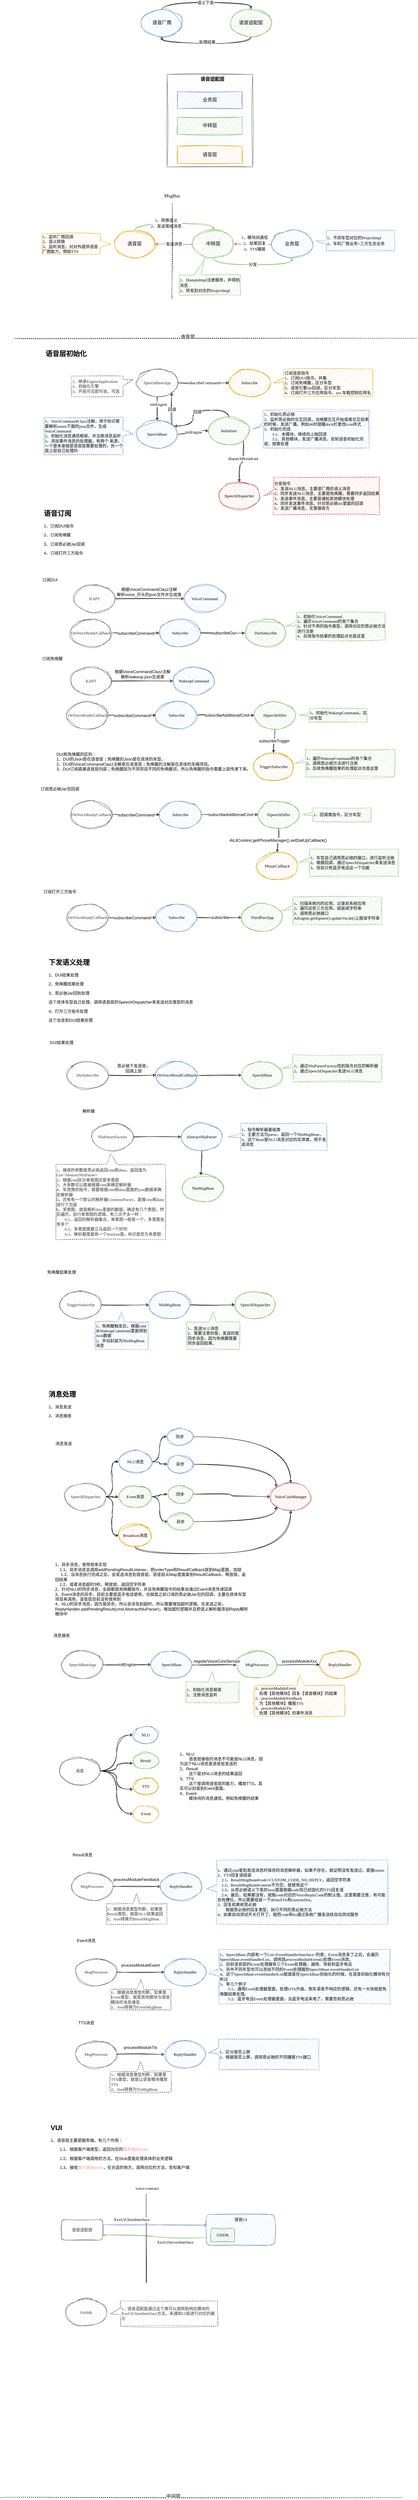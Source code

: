 <mxfile version="22.1.7" type="github">
  <diagram name="第 1 页" id="d6u8rMSGMx_cfphLrP2_">
    <mxGraphModel dx="1850" dy="638" grid="1" gridSize="10" guides="1" tooltips="1" connect="1" arrows="1" fold="1" page="0" pageScale="1" pageWidth="827" pageHeight="1169" math="0" shadow="0">
      <root>
        <mxCell id="0" />
        <mxCell id="1" parent="0" />
        <mxCell id="4i7KHp0y6DTovzWUpK-D-11" value="" style="rounded=0;whiteSpace=wrap;html=1;sketch=1;jiggle=2;curveFitting=1;strokeColor=#666666;align=center;verticalAlign=middle;fontFamily=Comic Sans MS;fontSize=14;fontColor=#333333;fillColor=#f5f5f5;" parent="1" vertex="1">
          <mxGeometry x="25" y="250" width="250" height="270" as="geometry" />
        </mxCell>
        <mxCell id="4i7KHp0y6DTovzWUpK-D-6" style="edgeStyle=orthogonalEdgeStyle;shape=connector;curved=1;rounded=1;sketch=1;jiggle=2;curveFitting=1;orthogonalLoop=1;jettySize=auto;html=1;exitX=0.5;exitY=0;exitDx=0;exitDy=0;entryX=0.5;entryY=0;entryDx=0;entryDy=0;labelBackgroundColor=default;strokeColor=default;align=center;verticalAlign=middle;fontFamily=Comic Sans MS;fontSize=14;fontColor=default;endArrow=classic;" parent="1" source="4i7KHp0y6DTovzWUpK-D-2" target="4i7KHp0y6DTovzWUpK-D-3" edge="1">
          <mxGeometry relative="1" as="geometry" />
        </mxCell>
        <mxCell id="4i7KHp0y6DTovzWUpK-D-8" value="&lt;font style=&quot;font-size: 12px;&quot;&gt;语义下发&lt;/font&gt;" style="edgeLabel;html=1;align=center;verticalAlign=middle;resizable=0;points=[];fontSize=14;fontFamily=Comic Sans MS;fontColor=default;" parent="4i7KHp0y6DTovzWUpK-D-6" vertex="1" connectable="0">
          <mxGeometry x="-0.02" y="-1" relative="1" as="geometry">
            <mxPoint as="offset" />
          </mxGeometry>
        </mxCell>
        <mxCell id="4i7KHp0y6DTovzWUpK-D-2" value="语音厂商" style="ellipse;whiteSpace=wrap;html=1;rounded=0;sketch=1;jiggle=2;curveFitting=1;strokeColor=#6c8ebf;align=center;verticalAlign=middle;fontFamily=Comic Sans MS;fontSize=14;fillColor=#dae8fc;" parent="1" vertex="1">
          <mxGeometry x="-50" y="60" width="120" height="80" as="geometry" />
        </mxCell>
        <mxCell id="4i7KHp0y6DTovzWUpK-D-7" style="edgeStyle=orthogonalEdgeStyle;shape=connector;curved=1;rounded=1;sketch=1;jiggle=2;curveFitting=1;orthogonalLoop=1;jettySize=auto;html=1;exitX=0.5;exitY=1;exitDx=0;exitDy=0;entryX=0.5;entryY=1;entryDx=0;entryDy=0;labelBackgroundColor=default;strokeColor=default;align=center;verticalAlign=middle;fontFamily=Comic Sans MS;fontSize=14;fontColor=default;endArrow=classic;" parent="1" source="4i7KHp0y6DTovzWUpK-D-3" target="4i7KHp0y6DTovzWUpK-D-2" edge="1">
          <mxGeometry relative="1" as="geometry" />
        </mxCell>
        <mxCell id="4i7KHp0y6DTovzWUpK-D-9" value="&lt;font style=&quot;font-size: 12px;&quot;&gt;处理结果&lt;/font&gt;" style="edgeLabel;html=1;align=center;verticalAlign=middle;resizable=0;points=[];fontSize=14;fontFamily=Comic Sans MS;fontColor=default;" parent="4i7KHp0y6DTovzWUpK-D-7" vertex="1" connectable="0">
          <mxGeometry x="-0.013" y="-4" relative="1" as="geometry">
            <mxPoint as="offset" />
          </mxGeometry>
        </mxCell>
        <mxCell id="4i7KHp0y6DTovzWUpK-D-3" value="语音适配层" style="ellipse;whiteSpace=wrap;html=1;rounded=0;sketch=1;jiggle=2;curveFitting=1;strokeColor=#82b366;align=center;verticalAlign=middle;fontFamily=Comic Sans MS;fontSize=14;fillColor=#d5e8d4;" parent="1" vertex="1">
          <mxGeometry x="210" y="60" width="120" height="80" as="geometry" />
        </mxCell>
        <mxCell id="4i7KHp0y6DTovzWUpK-D-12" value="业务层" style="rounded=0;whiteSpace=wrap;html=1;sketch=1;jiggle=2;curveFitting=1;strokeColor=#6c8ebf;align=center;verticalAlign=middle;fontFamily=Comic Sans MS;fontSize=14;fillColor=#dae8fc;" parent="1" vertex="1">
          <mxGeometry x="55" y="300" width="190" height="50" as="geometry" />
        </mxCell>
        <mxCell id="4i7KHp0y6DTovzWUpK-D-13" value="中转层" style="rounded=0;whiteSpace=wrap;html=1;sketch=1;jiggle=2;curveFitting=1;strokeColor=#82b366;align=center;verticalAlign=middle;fontFamily=Comic Sans MS;fontSize=14;fillColor=#d5e8d4;" parent="1" vertex="1">
          <mxGeometry x="55" y="375" width="190" height="50" as="geometry" />
        </mxCell>
        <mxCell id="4i7KHp0y6DTovzWUpK-D-14" value="语音层" style="rounded=0;whiteSpace=wrap;html=1;sketch=1;jiggle=2;curveFitting=1;strokeColor=#d79b00;align=center;verticalAlign=middle;fontFamily=Comic Sans MS;fontSize=14;fillColor=#ffe6cc;" parent="1" vertex="1">
          <mxGeometry x="55" y="460" width="190" height="50" as="geometry" />
        </mxCell>
        <mxCell id="4i7KHp0y6DTovzWUpK-D-15" value="&lt;b&gt;语音适配层&lt;/b&gt;" style="text;html=1;strokeColor=none;fillColor=none;align=center;verticalAlign=middle;whiteSpace=wrap;rounded=0;fontSize=14;fontFamily=Comic Sans MS;fontColor=default;" parent="1" vertex="1">
          <mxGeometry x="120" y="250" width="75" height="30" as="geometry" />
        </mxCell>
        <mxCell id="4i7KHp0y6DTovzWUpK-D-19" style="edgeStyle=orthogonalEdgeStyle;shape=connector;curved=1;rounded=1;sketch=1;jiggle=2;curveFitting=1;orthogonalLoop=1;jettySize=auto;html=1;exitX=0.5;exitY=0;exitDx=0;exitDy=0;entryX=0.5;entryY=0;entryDx=0;entryDy=0;labelBackgroundColor=default;strokeColor=#82b366;align=center;verticalAlign=middle;fontFamily=Comic Sans MS;fontSize=14;fontColor=default;endArrow=classic;fillColor=#d5e8d4;" parent="1" source="4i7KHp0y6DTovzWUpK-D-16" target="4i7KHp0y6DTovzWUpK-D-17" edge="1">
          <mxGeometry relative="1" as="geometry" />
        </mxCell>
        <mxCell id="4i7KHp0y6DTovzWUpK-D-23" value="&lt;font style=&quot;font-size: 12px;&quot;&gt;1、转换语义&lt;br&gt;2、发送落域消息&lt;br&gt;&lt;/font&gt;" style="edgeLabel;html=1;align=center;verticalAlign=middle;resizable=0;points=[];fontSize=14;fontFamily=Comic Sans MS;fontColor=default;" parent="4i7KHp0y6DTovzWUpK-D-19" vertex="1" connectable="0">
          <mxGeometry x="-0.163" y="1" relative="1" as="geometry">
            <mxPoint x="-1" as="offset" />
          </mxGeometry>
        </mxCell>
        <mxCell id="4i7KHp0y6DTovzWUpK-D-16" value="语音层" style="ellipse;whiteSpace=wrap;html=1;rounded=0;sketch=1;jiggle=2;curveFitting=1;strokeColor=#d79b00;align=center;verticalAlign=middle;fontFamily=Comic Sans MS;fontSize=14;fillColor=#ffe6cc;" parent="1" vertex="1">
          <mxGeometry x="-130" y="705" width="120" height="80" as="geometry" />
        </mxCell>
        <mxCell id="4i7KHp0y6DTovzWUpK-D-20" value="&lt;font style=&quot;font-size: 12px;&quot;&gt;分发&lt;br&gt;&lt;/font&gt;" style="edgeStyle=orthogonalEdgeStyle;shape=connector;curved=1;rounded=1;sketch=1;jiggle=2;curveFitting=1;orthogonalLoop=1;jettySize=auto;html=1;exitX=0.5;exitY=1;exitDx=0;exitDy=0;entryX=0.5;entryY=1;entryDx=0;entryDy=0;labelBackgroundColor=default;strokeColor=#82b366;align=center;verticalAlign=middle;fontFamily=Comic Sans MS;fontSize=14;fontColor=default;endArrow=classic;fillColor=#d5e8d4;" parent="1" source="4i7KHp0y6DTovzWUpK-D-17" target="4i7KHp0y6DTovzWUpK-D-18" edge="1">
          <mxGeometry relative="1" as="geometry">
            <mxPoint as="offset" />
          </mxGeometry>
        </mxCell>
        <mxCell id="4i7KHp0y6DTovzWUpK-D-22" value="&lt;font style=&quot;font-size: 12px;&quot;&gt;发送消息&lt;/font&gt;" style="edgeStyle=orthogonalEdgeStyle;shape=connector;curved=1;rounded=1;sketch=1;jiggle=2;curveFitting=1;orthogonalLoop=1;jettySize=auto;html=1;exitX=0;exitY=0.5;exitDx=0;exitDy=0;entryX=1;entryY=0.5;entryDx=0;entryDy=0;labelBackgroundColor=default;strokeColor=#b85450;align=center;verticalAlign=middle;fontFamily=Comic Sans MS;fontSize=14;fontColor=default;endArrow=classic;fillColor=#f8cecc;" parent="1" source="4i7KHp0y6DTovzWUpK-D-17" target="4i7KHp0y6DTovzWUpK-D-16" edge="1">
          <mxGeometry relative="1" as="geometry">
            <mxPoint as="offset" />
          </mxGeometry>
        </mxCell>
        <mxCell id="4i7KHp0y6DTovzWUpK-D-17" value="中转层" style="ellipse;whiteSpace=wrap;html=1;rounded=0;sketch=1;jiggle=2;curveFitting=1;strokeColor=#82b366;align=center;verticalAlign=middle;fontFamily=Comic Sans MS;fontSize=14;fillColor=#d5e8d4;" parent="1" vertex="1">
          <mxGeometry x="100" y="705" width="120" height="80" as="geometry" />
        </mxCell>
        <mxCell id="4i7KHp0y6DTovzWUpK-D-21" style="edgeStyle=orthogonalEdgeStyle;shape=connector;curved=1;rounded=1;sketch=1;jiggle=2;curveFitting=1;orthogonalLoop=1;jettySize=auto;html=1;exitX=0;exitY=0.5;exitDx=0;exitDy=0;entryX=1;entryY=0.5;entryDx=0;entryDy=0;labelBackgroundColor=default;strokeColor=#b85450;align=center;verticalAlign=middle;fontFamily=Comic Sans MS;fontSize=14;fontColor=default;endArrow=classic;fillColor=#f8cecc;" parent="1" source="4i7KHp0y6DTovzWUpK-D-18" target="4i7KHp0y6DTovzWUpK-D-17" edge="1">
          <mxGeometry relative="1" as="geometry" />
        </mxCell>
        <mxCell id="4i7KHp0y6DTovzWUpK-D-26" value="&lt;font style=&quot;font-size: 12px;&quot;&gt;1、模块间通信&lt;br&gt;2、结果回复&lt;br&gt;3、TTS播报&lt;br&gt;&lt;/font&gt;" style="edgeLabel;html=1;align=center;verticalAlign=middle;resizable=0;points=[];fontSize=14;fontFamily=Comic Sans MS;fontColor=default;" parent="4i7KHp0y6DTovzWUpK-D-21" vertex="1" connectable="0">
          <mxGeometry x="0.182" y="-2" relative="1" as="geometry">
            <mxPoint x="15" as="offset" />
          </mxGeometry>
        </mxCell>
        <mxCell id="4i7KHp0y6DTovzWUpK-D-18" value="业务层" style="ellipse;whiteSpace=wrap;html=1;rounded=0;sketch=1;jiggle=2;curveFitting=1;strokeColor=#6c8ebf;align=center;verticalAlign=middle;fontFamily=Comic Sans MS;fontSize=14;fillColor=#dae8fc;" parent="1" vertex="1">
          <mxGeometry x="330" y="705" width="120" height="80" as="geometry" />
        </mxCell>
        <mxCell id="4i7KHp0y6DTovzWUpK-D-24" value="&lt;font style=&quot;font-size: 12px;&quot;&gt;1、DomainImpl注册服务，并得到消息&lt;br style=&quot;border-color: var(--border-color);&quot;&gt;2、转发到对应的ProjectImpl&lt;/font&gt;" style="shape=callout;whiteSpace=wrap;html=1;perimeter=calloutPerimeter;rounded=0;sketch=1;jiggle=2;curveFitting=1;strokeColor=#82b366;align=left;verticalAlign=middle;fontFamily=Comic Sans MS;fontSize=13;fillColor=#d5e8d4;flipV=1;size=50;position=0.25;position2=0.42;base=20;dashed=1;dashPattern=1 2;" parent="1" vertex="1">
          <mxGeometry x="60" y="785" width="180" height="110" as="geometry" />
        </mxCell>
        <mxCell id="4i7KHp0y6DTovzWUpK-D-25" value="&lt;font style=&quot;font-size: 12px;&quot;&gt;1、不同车型对应的ProjectImpl&lt;br&gt;2、车机厂商业务+三方生态业务&lt;/font&gt;" style="shape=callout;whiteSpace=wrap;html=1;perimeter=calloutPerimeter;rounded=0;sketch=1;jiggle=2;curveFitting=1;strokeColor=#6c8ebf;align=left;verticalAlign=middle;fontFamily=Comic Sans MS;fontSize=14;fillColor=#dae8fc;direction=south;position2=0.5;base=10;dashed=1;dashPattern=1 2;" parent="1" vertex="1">
          <mxGeometry x="460" y="705" width="230" height="60" as="geometry" />
        </mxCell>
        <mxCell id="4i7KHp0y6DTovzWUpK-D-28" value="" style="endArrow=none;dashed=1;html=1;rounded=1;labelBackgroundColor=default;sketch=1;jiggle=2;curveFitting=1;strokeColor=default;align=center;verticalAlign=middle;fontFamily=Comic Sans MS;fontSize=14;fontColor=default;shape=connector;curved=1;" parent="1" edge="1">
          <mxGeometry width="50" height="50" relative="1" as="geometry">
            <mxPoint x="40" y="905" as="sourcePoint" />
            <mxPoint x="40" y="625" as="targetPoint" />
          </mxGeometry>
        </mxCell>
        <mxCell id="4i7KHp0y6DTovzWUpK-D-29" value="MsgBus" style="text;html=1;strokeColor=none;fillColor=none;align=center;verticalAlign=middle;whiteSpace=wrap;rounded=0;fontSize=14;fontFamily=Comic Sans MS;fontColor=default;" parent="1" vertex="1">
          <mxGeometry x="10" y="590" width="60" height="30" as="geometry" />
        </mxCell>
        <mxCell id="4i7KHp0y6DTovzWUpK-D-30" value="&lt;div style=&quot;text-align: left; font-size: 12px;&quot;&gt;&lt;span style=&quot;background-color: initial;&quot;&gt;&lt;font style=&quot;font-size: 12px;&quot;&gt;1、监听厂商回调&lt;/font&gt;&lt;/span&gt;&lt;/div&gt;&lt;font style=&quot;font-size: 12px;&quot;&gt;&lt;div style=&quot;text-align: left;&quot;&gt;&lt;span style=&quot;background-color: initial;&quot;&gt;2、语义转换&lt;/span&gt;&lt;/div&gt;&lt;div style=&quot;text-align: left;&quot;&gt;&lt;span style=&quot;background-color: initial;&quot;&gt;3、监听消息，对对外提供语音厂商能力，例如TTS&lt;br&gt;&lt;/span&gt;&lt;/div&gt;&lt;/font&gt;" style="shape=callout;whiteSpace=wrap;html=1;perimeter=calloutPerimeter;rounded=0;sketch=1;jiggle=2;curveFitting=1;strokeColor=#d79b00;align=center;verticalAlign=middle;fontFamily=Comic Sans MS;fontSize=14;fillColor=#ffe6cc;direction=south;flipH=1;size=30;position=0.33;dashed=1;dashPattern=1 2;" parent="1" vertex="1">
          <mxGeometry x="-340" y="715" width="200" height="60" as="geometry" />
        </mxCell>
        <mxCell id="4i7KHp0y6DTovzWUpK-D-32" value="" style="endArrow=none;dashed=1;html=1;rounded=1;labelBackgroundColor=default;sketch=1;jiggle=2;curveFitting=1;strokeColor=default;align=center;verticalAlign=middle;fontFamily=Comic Sans MS;fontSize=14;fontColor=default;shape=connector;curved=1;" parent="1" edge="1">
          <mxGeometry width="50" height="50" relative="1" as="geometry">
            <mxPoint x="-420" y="1020" as="sourcePoint" />
            <mxPoint x="756" y="1020" as="targetPoint" />
          </mxGeometry>
        </mxCell>
        <mxCell id="4i7KHp0y6DTovzWUpK-D-33" value="语音层" style="edgeLabel;html=1;align=center;verticalAlign=middle;resizable=0;points=[];fontSize=14;fontFamily=Comic Sans MS;fontColor=default;" parent="4i7KHp0y6DTovzWUpK-D-32" vertex="1" connectable="0">
          <mxGeometry x="-0.142" y="4" relative="1" as="geometry">
            <mxPoint y="1" as="offset" />
          </mxGeometry>
        </mxCell>
        <mxCell id="4i7KHp0y6DTovzWUpK-D-39" style="edgeStyle=orthogonalEdgeStyle;shape=connector;curved=1;rounded=1;sketch=1;jiggle=2;curveFitting=1;orthogonalLoop=1;jettySize=auto;html=1;exitX=0.5;exitY=1;exitDx=0;exitDy=0;labelBackgroundColor=default;strokeColor=default;align=center;verticalAlign=middle;fontFamily=Comic Sans MS;fontSize=14;fontColor=default;endArrow=classic;" parent="1" source="4i7KHp0y6DTovzWUpK-D-34" target="4i7KHp0y6DTovzWUpK-D-37" edge="1">
          <mxGeometry relative="1" as="geometry" />
        </mxCell>
        <mxCell id="4i7KHp0y6DTovzWUpK-D-40" value="initEngine" style="edgeLabel;html=1;align=center;verticalAlign=middle;resizable=0;points=[];fontSize=12;fontFamily=Comic Sans MS;fontColor=default;" parent="4i7KHp0y6DTovzWUpK-D-39" vertex="1" connectable="0">
          <mxGeometry x="-0.357" y="4" relative="1" as="geometry">
            <mxPoint as="offset" />
          </mxGeometry>
        </mxCell>
        <mxCell id="4i7KHp0y6DTovzWUpK-D-58" value="subscribeCommand" style="edgeStyle=orthogonalEdgeStyle;shape=connector;curved=1;rounded=1;sketch=1;jiggle=2;curveFitting=1;orthogonalLoop=1;jettySize=auto;html=1;exitX=1;exitY=0.5;exitDx=0;exitDy=0;labelBackgroundColor=default;strokeColor=default;align=center;verticalAlign=middle;fontFamily=Comic Sans MS;fontSize=12;fontColor=default;endArrow=classic;" parent="1" source="4i7KHp0y6DTovzWUpK-D-34" target="4i7KHp0y6DTovzWUpK-D-57" edge="1">
          <mxGeometry relative="1" as="geometry" />
        </mxCell>
        <mxCell id="4i7KHp0y6DTovzWUpK-D-34" value="&lt;font style=&quot;font-size: 12px;&quot;&gt;SpeechBaseApp&lt;/font&gt;" style="ellipse;whiteSpace=wrap;html=1;rounded=0;sketch=1;jiggle=2;curveFitting=1;strokeColor=#666666;align=center;verticalAlign=middle;fontFamily=Comic Sans MS;fontSize=14;fontColor=#333333;fillColor=#f5f5f5;" parent="1" vertex="1">
          <mxGeometry x="-64" y="1110" width="120" height="80" as="geometry" />
        </mxCell>
        <mxCell id="4i7KHp0y6DTovzWUpK-D-35" value="1、继承EngineApplication&lt;br&gt;2、初始化引擎&lt;br&gt;3、开启可见即可说，可选" style="shape=callout;whiteSpace=wrap;html=1;perimeter=calloutPerimeter;rounded=0;sketch=1;jiggle=2;curveFitting=1;strokeColor=#666666;align=left;verticalAlign=middle;fontFamily=Comic Sans MS;fontSize=12;fontColor=#333333;fillColor=#f5f5f5;direction=north;position2=0.83;dashed=1;" parent="1" vertex="1">
          <mxGeometry x="-254" y="1130" width="180" height="60" as="geometry" />
        </mxCell>
        <mxCell id="4i7KHp0y6DTovzWUpK-D-42" style="edgeStyle=orthogonalEdgeStyle;shape=connector;curved=1;rounded=1;sketch=1;jiggle=2;curveFitting=1;orthogonalLoop=1;jettySize=auto;html=1;exitX=1;exitY=0.5;exitDx=0;exitDy=0;entryX=0;entryY=0.5;entryDx=0;entryDy=0;labelBackgroundColor=default;strokeColor=default;align=center;verticalAlign=middle;fontFamily=Comic Sans MS;fontSize=14;fontColor=default;endArrow=classic;" parent="1" source="4i7KHp0y6DTovzWUpK-D-37" target="4i7KHp0y6DTovzWUpK-D-41" edge="1">
          <mxGeometry relative="1" as="geometry" />
        </mxCell>
        <mxCell id="4i7KHp0y6DTovzWUpK-D-43" value="initEngine" style="edgeLabel;html=1;align=center;verticalAlign=middle;resizable=0;points=[];fontSize=12;fontFamily=Comic Sans MS;fontColor=default;" parent="4i7KHp0y6DTovzWUpK-D-42" vertex="1" connectable="0">
          <mxGeometry x="0.026" relative="1" as="geometry">
            <mxPoint x="1" as="offset" />
          </mxGeometry>
        </mxCell>
        <mxCell id="4i7KHp0y6DTovzWUpK-D-54" style="edgeStyle=orthogonalEdgeStyle;shape=connector;curved=1;rounded=1;sketch=1;jiggle=2;curveFitting=1;orthogonalLoop=1;jettySize=auto;html=1;exitX=1;exitY=0;exitDx=0;exitDy=0;entryX=1;entryY=1;entryDx=0;entryDy=0;labelBackgroundColor=default;strokeColor=default;align=center;verticalAlign=middle;fontFamily=Comic Sans MS;fontSize=12;fontColor=default;endArrow=classic;" parent="1" source="4i7KHp0y6DTovzWUpK-D-37" target="4i7KHp0y6DTovzWUpK-D-34" edge="1">
          <mxGeometry relative="1" as="geometry" />
        </mxCell>
        <mxCell id="4i7KHp0y6DTovzWUpK-D-56" value="回调" style="edgeLabel;html=1;align=center;verticalAlign=middle;resizable=0;points=[];fontSize=12;fontFamily=Comic Sans MS;fontColor=default;" parent="4i7KHp0y6DTovzWUpK-D-54" vertex="1" connectable="0">
          <mxGeometry x="-0.053" relative="1" as="geometry">
            <mxPoint as="offset" />
          </mxGeometry>
        </mxCell>
        <mxCell id="4i7KHp0y6DTovzWUpK-D-37" value="&lt;font style=&quot;font-size: 12px;&quot;&gt;SpeechBase&lt;/font&gt;" style="ellipse;whiteSpace=wrap;html=1;rounded=0;sketch=1;jiggle=2;curveFitting=1;strokeColor=#6c8ebf;align=center;verticalAlign=middle;fontFamily=Comic Sans MS;fontSize=14;fillColor=#dae8fc;" parent="1" vertex="1">
          <mxGeometry x="-64" y="1260" width="120" height="80" as="geometry" />
        </mxCell>
        <mxCell id="4i7KHp0y6DTovzWUpK-D-38" value="1、VoiceCommandClazz注解，用于标识需要解析assets下面的json文件，生成VoiceCommand&lt;br&gt;2、初始化消息通信框架，并注册消息监听&lt;br&gt;3、添加事件消息的处理器，有两个 来源，一个是本身就是语音层需要处理的，另一个是上层自己处理的" style="shape=callout;whiteSpace=wrap;html=1;perimeter=calloutPerimeter;rounded=0;sketch=1;jiggle=2;curveFitting=1;strokeColor=#6c8ebf;align=left;verticalAlign=middle;fontFamily=Comic Sans MS;fontSize=12;fillColor=#dae8fc;direction=north;position2=0.55;dashed=1;" parent="1" vertex="1">
          <mxGeometry x="-334" y="1250" width="260" height="110" as="geometry" />
        </mxCell>
        <mxCell id="4i7KHp0y6DTovzWUpK-D-49" style="edgeStyle=orthogonalEdgeStyle;shape=connector;curved=1;rounded=1;sketch=1;jiggle=2;curveFitting=1;orthogonalLoop=1;jettySize=auto;html=1;exitX=1;exitY=1;exitDx=0;exitDy=0;entryX=0.5;entryY=0;entryDx=0;entryDy=0;labelBackgroundColor=default;strokeColor=default;align=center;verticalAlign=middle;fontFamily=Comic Sans MS;fontSize=12;fontColor=default;endArrow=classic;" parent="1" source="4i7KHp0y6DTovzWUpK-D-41" target="4i7KHp0y6DTovzWUpK-D-46" edge="1">
          <mxGeometry relative="1" as="geometry" />
        </mxCell>
        <mxCell id="4i7KHp0y6DTovzWUpK-D-50" value="dispatchBroadcast" style="edgeLabel;html=1;align=center;verticalAlign=middle;resizable=0;points=[];fontSize=12;fontFamily=Comic Sans MS;fontColor=default;" parent="4i7KHp0y6DTovzWUpK-D-49" vertex="1" connectable="0">
          <mxGeometry x="-0.52" y="-25" relative="1" as="geometry">
            <mxPoint x="23" y="20" as="offset" />
          </mxGeometry>
        </mxCell>
        <mxCell id="4i7KHp0y6DTovzWUpK-D-41" value="&lt;font style=&quot;font-size: 12px;&quot;&gt;Initializer&lt;/font&gt;" style="ellipse;whiteSpace=wrap;html=1;rounded=0;sketch=1;jiggle=2;curveFitting=1;strokeColor=#82b366;align=center;verticalAlign=middle;fontFamily=Comic Sans MS;fontSize=14;fillColor=#d5e8d4;" parent="1" vertex="1">
          <mxGeometry x="146" y="1250" width="120" height="80" as="geometry" />
        </mxCell>
        <mxCell id="4i7KHp0y6DTovzWUpK-D-45" value="1、初始化思必驰&lt;br&gt;2、监听思必驰的交互回调，当唤醒交互开始或者交互结束的时候，发送广播。例如46时提醒dock栏更改icon样式&lt;br&gt;3、初始化完成&lt;br&gt;&lt;span style=&quot;white-space: pre;&quot;&gt;&#x9;&lt;/span&gt;3.1、本模块，继续向上抛回调&lt;br&gt;&lt;span style=&quot;white-space: pre;&quot;&gt;&#x9;&lt;/span&gt;3.2、其他模块，发送广播消息，告知语音初始化完成，按需处理" style="shape=callout;whiteSpace=wrap;html=1;perimeter=calloutPerimeter;rounded=0;dashed=1;sketch=1;jiggle=2;curveFitting=1;strokeColor=#6c8ebf;align=left;verticalAlign=middle;fontFamily=Comic Sans MS;fontSize=12;fontColor=default;fillColor=#dae8fc;direction=south;size=30;position=0.33;base=10;" parent="1" vertex="1">
          <mxGeometry x="276" y="1230" width="340" height="110" as="geometry" />
        </mxCell>
        <mxCell id="4i7KHp0y6DTovzWUpK-D-46" value="&lt;font style=&quot;font-size: 12px;&quot;&gt;SpeechDispatcher&lt;/font&gt;" style="ellipse;whiteSpace=wrap;html=1;rounded=0;sketch=1;jiggle=2;curveFitting=1;strokeColor=#b85450;align=center;verticalAlign=middle;fontFamily=Comic Sans MS;fontSize=14;fillColor=#f8cecc;" parent="1" vertex="1">
          <mxGeometry x="176" y="1440" width="120" height="80" as="geometry" />
        </mxCell>
        <mxCell id="4i7KHp0y6DTovzWUpK-D-53" style="edgeStyle=orthogonalEdgeStyle;shape=connector;curved=1;rounded=1;sketch=1;jiggle=2;curveFitting=1;orthogonalLoop=1;jettySize=auto;html=1;exitX=0.5;exitY=0;exitDx=0;exitDy=0;entryX=0.917;entryY=0.2;entryDx=0;entryDy=0;entryPerimeter=0;labelBackgroundColor=default;strokeColor=default;align=center;verticalAlign=middle;fontFamily=Comic Sans MS;fontSize=12;fontColor=default;endArrow=classic;" parent="1" source="4i7KHp0y6DTovzWUpK-D-41" target="4i7KHp0y6DTovzWUpK-D-37" edge="1">
          <mxGeometry relative="1" as="geometry" />
        </mxCell>
        <mxCell id="4i7KHp0y6DTovzWUpK-D-55" value="回调" style="edgeLabel;html=1;align=center;verticalAlign=middle;resizable=0;points=[];fontSize=12;fontFamily=Comic Sans MS;fontColor=default;" parent="4i7KHp0y6DTovzWUpK-D-53" vertex="1" connectable="0">
          <mxGeometry x="0.0" y="5" relative="1" as="geometry">
            <mxPoint as="offset" />
          </mxGeometry>
        </mxCell>
        <mxCell id="4i7KHp0y6DTovzWUpK-D-57" value="&lt;font style=&quot;font-size: 12px;&quot;&gt;Subscribe&lt;/font&gt;" style="ellipse;whiteSpace=wrap;html=1;rounded=0;sketch=1;jiggle=2;curveFitting=1;strokeColor=#d79b00;align=center;verticalAlign=middle;fontFamily=Comic Sans MS;fontSize=14;fillColor=#ffe6cc;" parent="1" vertex="1">
          <mxGeometry x="206" y="1110" width="120" height="80" as="geometry" />
        </mxCell>
        <mxCell id="4i7KHp0y6DTovzWUpK-D-59" value="订阅语音指令&lt;br&gt;1、订阅DUI指令，并集&lt;br&gt;2、订阅免唤醒，区分车型&lt;br&gt;3、语音引擎Jar回调，区分车型&lt;br&gt;4、订阅打开三方应用指令，sys.车载控制应用名" style="shape=callout;whiteSpace=wrap;html=1;perimeter=calloutPerimeter;rounded=0;dashed=1;sketch=1;jiggle=2;curveFitting=1;strokeColor=#d79b00;align=left;verticalAlign=middle;fontFamily=Comic Sans MS;fontSize=12;fillColor=#ffe6cc;direction=south;size=30;position=0.33;base=10;" parent="1" vertex="1">
          <mxGeometry x="336" y="1110" width="290" height="80" as="geometry" />
        </mxCell>
        <mxCell id="4i7KHp0y6DTovzWUpK-D-60" value="分发指令&lt;br&gt;1、发送NLU消息。主要是厂商的语义消息&lt;br&gt;2、同步发送NLU消息。主要是免唤醒，需要同步返回结果&lt;br&gt;3、发送事件消息。主要是通知其他模块处理&lt;br&gt;4、同步发送事件消息。针对思必驰Jar里面的回调&lt;br&gt;5、发送广播消息。无需接收方" style="shape=callout;whiteSpace=wrap;html=1;perimeter=calloutPerimeter;rounded=0;dashed=1;sketch=1;jiggle=2;curveFitting=1;strokeColor=#b85450;align=left;verticalAlign=middle;fontFamily=Comic Sans MS;fontSize=12;fillColor=#f8cecc;direction=south;size=30;position=0.33;base=10;" parent="1" vertex="1">
          <mxGeometry x="306" y="1425" width="340" height="110" as="geometry" />
        </mxCell>
        <mxCell id="lcLU0hfqhYh_Q9zvZTJo-2" value="&lt;h1&gt;&lt;font style=&quot;font-size: 20px;&quot;&gt;语音订阅&lt;/font&gt;&lt;br&gt;&lt;/h1&gt;&lt;p&gt;1、订阅DUI指令&lt;/p&gt;&lt;p&gt;2、订阅免唤醒&lt;/p&gt;&lt;p&gt;3、订阅思必驰Jar回调&lt;/p&gt;&lt;p&gt;4、订阅打开三方指令&lt;/p&gt;" style="text;html=1;strokeColor=none;fillColor=none;spacing=5;spacingTop=-20;whiteSpace=wrap;overflow=hidden;rounded=0;" parent="1" vertex="1">
          <mxGeometry x="-340" y="1510" width="190" height="150" as="geometry" />
        </mxCell>
        <mxCell id="lcLU0hfqhYh_Q9zvZTJo-3" value="&lt;h1 style=&quot;font-size: 20px;&quot;&gt;&lt;font style=&quot;font-size: 20px;&quot;&gt;语音层初始化&lt;br&gt;&lt;/font&gt;&lt;/h1&gt;&lt;p style=&quot;font-size: 20px;&quot;&gt;&lt;font style=&quot;font-size: 20px;&quot;&gt;.&lt;/font&gt;&lt;/p&gt;" style="text;html=1;strokeColor=none;fillColor=none;spacing=5;spacingTop=-20;whiteSpace=wrap;overflow=hidden;rounded=0;" parent="1" vertex="1">
          <mxGeometry x="-335" y="1050" width="190" height="50" as="geometry" />
        </mxCell>
        <mxCell id="lcLU0hfqhYh_Q9zvZTJo-7" style="edgeStyle=orthogonalEdgeStyle;orthogonalLoop=1;jettySize=auto;html=1;exitX=1;exitY=0.5;exitDx=0;exitDy=0;fontFamily=Helvetica;fontSize=12;fontColor=default;curved=1;sketch=1;curveFitting=1;jiggle=2;" parent="1" source="lcLU0hfqhYh_Q9zvZTJo-4" target="lcLU0hfqhYh_Q9zvZTJo-6" edge="1">
          <mxGeometry relative="1" as="geometry" />
        </mxCell>
        <mxCell id="lcLU0hfqhYh_Q9zvZTJo-8" value="根据VoiceCommandClazz注解&lt;br&gt;解析voice_开头的json文件并生成类" style="edgeLabel;html=1;align=center;verticalAlign=middle;resizable=0;points=[];fontSize=12;fontFamily=Helvetica;fontColor=default;" parent="lcLU0hfqhYh_Q9zvZTJo-7" vertex="1" connectable="0">
          <mxGeometry x="-0.146" y="1" relative="1" as="geometry">
            <mxPoint x="13" y="-19" as="offset" />
          </mxGeometry>
        </mxCell>
        <mxCell id="lcLU0hfqhYh_Q9zvZTJo-4" value="&lt;font style=&quot;font-size: 12px;&quot;&gt;KAPT&lt;/font&gt;" style="ellipse;whiteSpace=wrap;html=1;rounded=0;sketch=1;jiggle=2;curveFitting=1;strokeColor=#666666;align=center;verticalAlign=middle;fontFamily=Comic Sans MS;fontSize=14;fontColor=#333333;fillColor=#f5f5f5;" parent="1" vertex="1">
          <mxGeometry x="-247.5" y="1740" width="120" height="80" as="geometry" />
        </mxCell>
        <mxCell id="lcLU0hfqhYh_Q9zvZTJo-5" value="订阅DUI" style="text;html=1;strokeColor=none;fillColor=none;align=center;verticalAlign=middle;whiteSpace=wrap;rounded=0;fontSize=12;fontFamily=Helvetica;fontColor=default;" parent="1" vertex="1">
          <mxGeometry x="-347.5" y="1710" width="60" height="30" as="geometry" />
        </mxCell>
        <mxCell id="lcLU0hfqhYh_Q9zvZTJo-6" value="&lt;font style=&quot;font-size: 12px;&quot;&gt;VoiceCommand&lt;/font&gt;" style="ellipse;whiteSpace=wrap;html=1;rounded=0;sketch=1;jiggle=2;curveFitting=1;strokeColor=#6c8ebf;align=center;verticalAlign=middle;fontFamily=Comic Sans MS;fontSize=14;fillColor=#dae8fc;" parent="1" vertex="1">
          <mxGeometry x="75" y="1740" width="120" height="80" as="geometry" />
        </mxCell>
        <mxCell id="lcLU0hfqhYh_Q9zvZTJo-11" style="edgeStyle=orthogonalEdgeStyle;shape=connector;curved=1;rounded=1;sketch=1;jiggle=2;curveFitting=1;orthogonalLoop=1;jettySize=auto;html=1;exitX=1;exitY=0.5;exitDx=0;exitDy=0;entryX=0;entryY=0.5;entryDx=0;entryDy=0;labelBackgroundColor=default;strokeColor=default;align=center;verticalAlign=middle;fontFamily=Helvetica;fontSize=12;fontColor=default;endArrow=classic;" parent="1" source="lcLU0hfqhYh_Q9zvZTJo-9" target="lcLU0hfqhYh_Q9zvZTJo-10" edge="1">
          <mxGeometry relative="1" as="geometry" />
        </mxCell>
        <mxCell id="lcLU0hfqhYh_Q9zvZTJo-15" value="subscribeCommand" style="edgeLabel;html=1;align=center;verticalAlign=middle;resizable=0;points=[];fontSize=12;fontFamily=Helvetica;fontColor=default;" parent="lcLU0hfqhYh_Q9zvZTJo-11" vertex="1" connectable="0">
          <mxGeometry relative="1" as="geometry">
            <mxPoint y="1" as="offset" />
          </mxGeometry>
        </mxCell>
        <mxCell id="lcLU0hfqhYh_Q9zvZTJo-9" value="&lt;font style=&quot;font-size: 12px;&quot;&gt;OnVoiceReadyCallback&lt;/font&gt;" style="ellipse;whiteSpace=wrap;html=1;rounded=0;sketch=1;jiggle=2;curveFitting=1;strokeColor=#666666;align=center;verticalAlign=middle;fontFamily=Comic Sans MS;fontSize=14;fontColor=#333333;fillColor=#f5f5f5;" parent="1" vertex="1">
          <mxGeometry x="-257.5" y="1840" width="120" height="80" as="geometry" />
        </mxCell>
        <mxCell id="lcLU0hfqhYh_Q9zvZTJo-13" style="edgeStyle=orthogonalEdgeStyle;shape=connector;curved=1;rounded=1;sketch=1;jiggle=2;curveFitting=1;orthogonalLoop=1;jettySize=auto;html=1;exitX=1;exitY=0.5;exitDx=0;exitDy=0;labelBackgroundColor=default;strokeColor=default;align=center;verticalAlign=middle;fontFamily=Helvetica;fontSize=12;fontColor=default;endArrow=classic;" parent="1" source="lcLU0hfqhYh_Q9zvZTJo-10" target="lcLU0hfqhYh_Q9zvZTJo-12" edge="1">
          <mxGeometry relative="1" as="geometry" />
        </mxCell>
        <mxCell id="lcLU0hfqhYh_Q9zvZTJo-14" value="subscribeDui" style="edgeLabel;html=1;align=center;verticalAlign=middle;resizable=0;points=[];fontSize=12;fontFamily=Helvetica;fontColor=default;" parent="lcLU0hfqhYh_Q9zvZTJo-13" vertex="1" connectable="0">
          <mxGeometry x="0.031" y="1" relative="1" as="geometry">
            <mxPoint y="1" as="offset" />
          </mxGeometry>
        </mxCell>
        <mxCell id="lcLU0hfqhYh_Q9zvZTJo-10" value="&lt;font style=&quot;font-size: 12px;&quot;&gt;Subscribe&lt;/font&gt;" style="ellipse;whiteSpace=wrap;html=1;rounded=0;sketch=1;jiggle=2;curveFitting=1;strokeColor=#6c8ebf;align=center;verticalAlign=middle;fontFamily=Comic Sans MS;fontSize=14;fillColor=#dae8fc;" parent="1" vertex="1">
          <mxGeometry x="2.5" y="1840" width="120" height="80" as="geometry" />
        </mxCell>
        <mxCell id="lcLU0hfqhYh_Q9zvZTJo-12" value="&lt;font style=&quot;font-size: 12px;&quot;&gt;DuiSubscribe&lt;/font&gt;" style="ellipse;whiteSpace=wrap;html=1;rounded=0;sketch=1;jiggle=2;curveFitting=1;strokeColor=#82b366;align=center;verticalAlign=middle;fontFamily=Comic Sans MS;fontSize=14;fillColor=#d5e8d4;" parent="1" vertex="1">
          <mxGeometry x="252.5" y="1840" width="120" height="80" as="geometry" />
        </mxCell>
        <mxCell id="lcLU0hfqhYh_Q9zvZTJo-16" value="1、初始化VoiceCommand&lt;br&gt;2、遍历VoiceCommand的各个集合&lt;br&gt;3、针对不用的指令类型，调用对应的思必驰方法进行注册&lt;br&gt;4、后续指令结果的处理起点也是这里" style="shape=callout;whiteSpace=wrap;html=1;perimeter=calloutPerimeter;rounded=0;dashed=1;sketch=1;jiggle=2;curveFitting=1;strokeColor=#82b366;align=left;verticalAlign=middle;fontFamily=Comic Sans MS;fontSize=12;fillColor=#d5e8d4;direction=south;size=30;position=0.33;base=10;" parent="1" vertex="1">
          <mxGeometry x="372.5" y="1820" width="290" height="80" as="geometry" />
        </mxCell>
        <mxCell id="lcLU0hfqhYh_Q9zvZTJo-17" value="订阅免唤醒" style="text;html=1;strokeColor=none;fillColor=none;align=center;verticalAlign=middle;whiteSpace=wrap;rounded=0;fontSize=12;fontFamily=Helvetica;fontColor=default;" parent="1" vertex="1">
          <mxGeometry x="-347.5" y="1940" width="74" height="30" as="geometry" />
        </mxCell>
        <mxCell id="lcLU0hfqhYh_Q9zvZTJo-18" style="edgeStyle=orthogonalEdgeStyle;orthogonalLoop=1;jettySize=auto;html=1;exitX=1;exitY=0.5;exitDx=0;exitDy=0;fontFamily=Helvetica;fontSize=12;fontColor=default;curved=1;sketch=1;curveFitting=1;jiggle=2;" parent="1" source="lcLU0hfqhYh_Q9zvZTJo-20" target="lcLU0hfqhYh_Q9zvZTJo-21" edge="1">
          <mxGeometry relative="1" as="geometry" />
        </mxCell>
        <mxCell id="lcLU0hfqhYh_Q9zvZTJo-19" value="根据VoiceCommandClazz注解&lt;br&gt;解析wakeup.json生成类" style="edgeLabel;html=1;align=center;verticalAlign=middle;resizable=0;points=[];fontSize=12;fontFamily=Helvetica;fontColor=default;" parent="lcLU0hfqhYh_Q9zvZTJo-18" vertex="1" connectable="0">
          <mxGeometry x="-0.146" y="1" relative="1" as="geometry">
            <mxPoint x="13" y="-19" as="offset" />
          </mxGeometry>
        </mxCell>
        <mxCell id="lcLU0hfqhYh_Q9zvZTJo-20" value="&lt;font style=&quot;font-size: 12px;&quot;&gt;KAPT&lt;/font&gt;" style="ellipse;whiteSpace=wrap;html=1;rounded=0;sketch=1;jiggle=2;curveFitting=1;strokeColor=#666666;align=center;verticalAlign=middle;fontFamily=Comic Sans MS;fontSize=14;fontColor=#333333;fillColor=#f5f5f5;" parent="1" vertex="1">
          <mxGeometry x="-257.5" y="1980" width="120" height="80" as="geometry" />
        </mxCell>
        <mxCell id="lcLU0hfqhYh_Q9zvZTJo-21" value="&lt;font style=&quot;font-size: 12px;&quot;&gt;WakeupCommand&lt;/font&gt;" style="ellipse;whiteSpace=wrap;html=1;rounded=0;sketch=1;jiggle=2;curveFitting=1;strokeColor=#6c8ebf;align=center;verticalAlign=middle;fontFamily=Comic Sans MS;fontSize=14;fillColor=#dae8fc;" parent="1" vertex="1">
          <mxGeometry x="42.5" y="1980" width="120" height="80" as="geometry" />
        </mxCell>
        <mxCell id="lcLU0hfqhYh_Q9zvZTJo-22" style="edgeStyle=orthogonalEdgeStyle;shape=connector;curved=1;rounded=1;sketch=1;jiggle=2;curveFitting=1;orthogonalLoop=1;jettySize=auto;html=1;exitX=1;exitY=0.5;exitDx=0;exitDy=0;entryX=0;entryY=0.5;entryDx=0;entryDy=0;labelBackgroundColor=default;strokeColor=default;align=center;verticalAlign=middle;fontFamily=Helvetica;fontSize=12;fontColor=default;endArrow=classic;" parent="1" source="lcLU0hfqhYh_Q9zvZTJo-24" target="lcLU0hfqhYh_Q9zvZTJo-27" edge="1">
          <mxGeometry relative="1" as="geometry" />
        </mxCell>
        <mxCell id="lcLU0hfqhYh_Q9zvZTJo-23" value="subscribeCommand" style="edgeLabel;html=1;align=center;verticalAlign=middle;resizable=0;points=[];fontSize=12;fontFamily=Helvetica;fontColor=default;" parent="lcLU0hfqhYh_Q9zvZTJo-22" vertex="1" connectable="0">
          <mxGeometry relative="1" as="geometry">
            <mxPoint y="1" as="offset" />
          </mxGeometry>
        </mxCell>
        <mxCell id="lcLU0hfqhYh_Q9zvZTJo-24" value="&lt;font style=&quot;font-size: 12px;&quot;&gt;OnVoiceReadyCallback&lt;/font&gt;" style="ellipse;whiteSpace=wrap;html=1;rounded=0;sketch=1;jiggle=2;curveFitting=1;strokeColor=#666666;align=center;verticalAlign=middle;fontFamily=Comic Sans MS;fontSize=14;fontColor=#333333;fillColor=#f5f5f5;" parent="1" vertex="1">
          <mxGeometry x="-267.5" y="2080" width="120" height="80" as="geometry" />
        </mxCell>
        <mxCell id="lcLU0hfqhYh_Q9zvZTJo-25" style="edgeStyle=orthogonalEdgeStyle;shape=connector;curved=1;rounded=1;sketch=1;jiggle=2;curveFitting=1;orthogonalLoop=1;jettySize=auto;html=1;exitX=1;exitY=0.5;exitDx=0;exitDy=0;labelBackgroundColor=default;strokeColor=default;align=center;verticalAlign=middle;fontFamily=Helvetica;fontSize=12;fontColor=default;endArrow=classic;" parent="1" source="lcLU0hfqhYh_Q9zvZTJo-27" target="lcLU0hfqhYh_Q9zvZTJo-28" edge="1">
          <mxGeometry relative="1" as="geometry" />
        </mxCell>
        <mxCell id="lcLU0hfqhYh_Q9zvZTJo-26" value="subscribeAdditionalCmd" style="edgeLabel;html=1;align=center;verticalAlign=middle;resizable=0;points=[];fontSize=12;fontFamily=Helvetica;fontColor=default;" parent="lcLU0hfqhYh_Q9zvZTJo-25" vertex="1" connectable="0">
          <mxGeometry x="0.031" y="1" relative="1" as="geometry">
            <mxPoint y="1" as="offset" />
          </mxGeometry>
        </mxCell>
        <mxCell id="lcLU0hfqhYh_Q9zvZTJo-27" value="&lt;font style=&quot;font-size: 12px;&quot;&gt;Subscribe&lt;/font&gt;" style="ellipse;whiteSpace=wrap;html=1;rounded=0;sketch=1;jiggle=2;curveFitting=1;strokeColor=#6c8ebf;align=center;verticalAlign=middle;fontFamily=Comic Sans MS;fontSize=14;fillColor=#dae8fc;" parent="1" vertex="1">
          <mxGeometry x="-7.5" y="2080" width="120" height="80" as="geometry" />
        </mxCell>
        <mxCell id="lcLU0hfqhYh_Q9zvZTJo-32" value="subscribeTrigger" style="edgeStyle=orthogonalEdgeStyle;shape=connector;curved=1;rounded=1;sketch=1;jiggle=2;curveFitting=1;orthogonalLoop=1;jettySize=auto;html=1;exitX=0.5;exitY=1;exitDx=0;exitDy=0;labelBackgroundColor=default;strokeColor=default;align=center;verticalAlign=middle;fontFamily=Helvetica;fontSize=12;fontColor=default;endArrow=classic;" parent="1" source="lcLU0hfqhYh_Q9zvZTJo-28" target="lcLU0hfqhYh_Q9zvZTJo-31" edge="1">
          <mxGeometry relative="1" as="geometry" />
        </mxCell>
        <mxCell id="lcLU0hfqhYh_Q9zvZTJo-28" value="&lt;font style=&quot;font-size: 12px;&quot;&gt;ISpeechDiffer&lt;/font&gt;" style="ellipse;whiteSpace=wrap;html=1;rounded=0;sketch=1;jiggle=2;curveFitting=1;strokeColor=#82b366;align=center;verticalAlign=middle;fontFamily=Comic Sans MS;fontSize=14;fillColor=#d5e8d4;" parent="1" vertex="1">
          <mxGeometry x="280" y="2080" width="120" height="80" as="geometry" />
        </mxCell>
        <mxCell id="lcLU0hfqhYh_Q9zvZTJo-30" value="1、初始化WakeupCommand，区分车型" style="shape=callout;whiteSpace=wrap;html=1;perimeter=calloutPerimeter;rounded=0;dashed=1;sketch=1;jiggle=2;curveFitting=1;strokeColor=#82b366;align=left;verticalAlign=middle;fontFamily=Comic Sans MS;fontSize=12;fillColor=#d5e8d4;direction=south;size=30;position=0.33;base=10;" parent="1" vertex="1">
          <mxGeometry x="410" y="2100" width="200" height="40" as="geometry" />
        </mxCell>
        <mxCell id="lcLU0hfqhYh_Q9zvZTJo-31" value="&lt;font style=&quot;font-size: 12px;&quot;&gt;TriggerSubscribe&lt;/font&gt;" style="ellipse;whiteSpace=wrap;html=1;rounded=0;sketch=1;jiggle=2;curveFitting=1;strokeColor=#d79b00;align=center;verticalAlign=middle;fontFamily=Comic Sans MS;fontSize=14;fillColor=#ffe6cc;" parent="1" vertex="1">
          <mxGeometry x="276" y="2230" width="120" height="80" as="geometry" />
        </mxCell>
        <mxCell id="lcLU0hfqhYh_Q9zvZTJo-33" value="1、遍历WakeupCommand的各个集合&lt;br&gt;2、调用思必驰方法进行注册&lt;br&gt;3、后续免唤醒结果的处理起点也是这里" style="shape=callout;whiteSpace=wrap;html=1;perimeter=calloutPerimeter;rounded=0;dashed=1;sketch=1;jiggle=2;curveFitting=1;strokeColor=#82b366;align=left;verticalAlign=middle;fontFamily=Comic Sans MS;fontSize=12;fillColor=#d5e8d4;direction=south;size=30;position=0.33;base=10;" parent="1" vertex="1">
          <mxGeometry x="400" y="2220" width="290" height="80" as="geometry" />
        </mxCell>
        <mxCell id="lcLU0hfqhYh_Q9zvZTJo-36" value="DUI和免唤醒的区别：&lt;br&gt;1、DUI的Json是在语音层；免唤醒的Json是在具体的车型。&lt;br&gt;2、DUI的VoiceCommandClazz注解是在语音层；免唤醒的注解是在具体的车箱项目。&lt;br&gt;3、DUI订阅直接语音层内部；免唤醒因为不同项目不同的免唤醒词，所以免唤醒的指令需要上层传递下来。" style="text;html=1;strokeColor=none;fillColor=none;align=left;verticalAlign=middle;whiteSpace=wrap;rounded=0;fontSize=12;fontFamily=Helvetica;fontColor=default;" parent="1" vertex="1">
          <mxGeometry x="-300" y="2190" width="570" height="130" as="geometry" />
        </mxCell>
        <mxCell id="lcLU0hfqhYh_Q9zvZTJo-37" value="订阅思必驰Jar包回调" style="text;html=1;strokeColor=none;fillColor=none;align=center;verticalAlign=middle;whiteSpace=wrap;rounded=0;fontSize=12;fontFamily=Helvetica;fontColor=default;" parent="1" vertex="1">
          <mxGeometry x="-347.5" y="2320" width="117.5" height="30" as="geometry" />
        </mxCell>
        <mxCell id="lcLU0hfqhYh_Q9zvZTJo-38" style="edgeStyle=orthogonalEdgeStyle;shape=connector;curved=1;rounded=1;sketch=1;jiggle=2;curveFitting=1;orthogonalLoop=1;jettySize=auto;html=1;exitX=1;exitY=0.5;exitDx=0;exitDy=0;entryX=0;entryY=0.5;entryDx=0;entryDy=0;labelBackgroundColor=default;strokeColor=default;align=center;verticalAlign=middle;fontFamily=Helvetica;fontSize=12;fontColor=default;endArrow=classic;" parent="1" source="lcLU0hfqhYh_Q9zvZTJo-40" target="lcLU0hfqhYh_Q9zvZTJo-43" edge="1">
          <mxGeometry relative="1" as="geometry" />
        </mxCell>
        <mxCell id="lcLU0hfqhYh_Q9zvZTJo-39" value="subscribeCommand" style="edgeLabel;html=1;align=center;verticalAlign=middle;resizable=0;points=[];fontSize=12;fontFamily=Helvetica;fontColor=default;" parent="lcLU0hfqhYh_Q9zvZTJo-38" vertex="1" connectable="0">
          <mxGeometry relative="1" as="geometry">
            <mxPoint y="1" as="offset" />
          </mxGeometry>
        </mxCell>
        <mxCell id="lcLU0hfqhYh_Q9zvZTJo-40" value="&lt;font style=&quot;font-size: 12px;&quot;&gt;OnVoiceReadyCallback&lt;/font&gt;" style="ellipse;whiteSpace=wrap;html=1;rounded=0;sketch=1;jiggle=2;curveFitting=1;strokeColor=#666666;align=center;verticalAlign=middle;fontFamily=Comic Sans MS;fontSize=14;fontColor=#333333;fillColor=#f5f5f5;" parent="1" vertex="1">
          <mxGeometry x="-256.5" y="2370" width="120" height="80" as="geometry" />
        </mxCell>
        <mxCell id="lcLU0hfqhYh_Q9zvZTJo-41" style="edgeStyle=orthogonalEdgeStyle;shape=connector;curved=1;rounded=1;sketch=1;jiggle=2;curveFitting=1;orthogonalLoop=1;jettySize=auto;html=1;exitX=1;exitY=0.5;exitDx=0;exitDy=0;labelBackgroundColor=default;strokeColor=default;align=center;verticalAlign=middle;fontFamily=Helvetica;fontSize=12;fontColor=default;endArrow=classic;" parent="1" source="lcLU0hfqhYh_Q9zvZTJo-43" target="lcLU0hfqhYh_Q9zvZTJo-45" edge="1">
          <mxGeometry relative="1" as="geometry" />
        </mxCell>
        <mxCell id="lcLU0hfqhYh_Q9zvZTJo-42" value="subscribeAdditionalCmd" style="edgeLabel;html=1;align=center;verticalAlign=middle;resizable=0;points=[];fontSize=12;fontFamily=Helvetica;fontColor=default;" parent="lcLU0hfqhYh_Q9zvZTJo-41" vertex="1" connectable="0">
          <mxGeometry x="0.031" y="1" relative="1" as="geometry">
            <mxPoint y="1" as="offset" />
          </mxGeometry>
        </mxCell>
        <mxCell id="lcLU0hfqhYh_Q9zvZTJo-43" value="&lt;font style=&quot;font-size: 12px;&quot;&gt;Subscribe&lt;/font&gt;" style="ellipse;whiteSpace=wrap;html=1;rounded=0;sketch=1;jiggle=2;curveFitting=1;strokeColor=#6c8ebf;align=center;verticalAlign=middle;fontFamily=Comic Sans MS;fontSize=14;fillColor=#dae8fc;" parent="1" vertex="1">
          <mxGeometry x="3.5" y="2370" width="120" height="80" as="geometry" />
        </mxCell>
        <mxCell id="lcLU0hfqhYh_Q9zvZTJo-44" value="AiLitContext.getPhoneManager().setDialUpCallback()" style="edgeStyle=orthogonalEdgeStyle;shape=connector;curved=1;rounded=1;sketch=1;jiggle=2;curveFitting=1;orthogonalLoop=1;jettySize=auto;html=1;exitX=0.5;exitY=1;exitDx=0;exitDy=0;labelBackgroundColor=default;strokeColor=default;align=center;verticalAlign=middle;fontFamily=Helvetica;fontSize=12;fontColor=default;endArrow=classic;" parent="1" source="lcLU0hfqhYh_Q9zvZTJo-45" target="lcLU0hfqhYh_Q9zvZTJo-47" edge="1">
          <mxGeometry relative="1" as="geometry" />
        </mxCell>
        <mxCell id="lcLU0hfqhYh_Q9zvZTJo-45" value="&lt;font style=&quot;font-size: 12px;&quot;&gt;ISpeechDiffer&lt;/font&gt;" style="ellipse;whiteSpace=wrap;html=1;rounded=0;sketch=1;jiggle=2;curveFitting=1;strokeColor=#82b366;align=center;verticalAlign=middle;fontFamily=Comic Sans MS;fontSize=14;fillColor=#d5e8d4;" parent="1" vertex="1">
          <mxGeometry x="291" y="2370" width="120" height="80" as="geometry" />
        </mxCell>
        <mxCell id="lcLU0hfqhYh_Q9zvZTJo-46" value="1、回调类指令，区分车型" style="shape=callout;whiteSpace=wrap;html=1;perimeter=calloutPerimeter;rounded=0;dashed=1;sketch=1;jiggle=2;curveFitting=1;strokeColor=#82b366;align=left;verticalAlign=middle;fontFamily=Comic Sans MS;fontSize=12;fillColor=#d5e8d4;direction=south;size=30;position=0.33;base=10;" parent="1" vertex="1">
          <mxGeometry x="421" y="2390" width="200" height="40" as="geometry" />
        </mxCell>
        <mxCell id="lcLU0hfqhYh_Q9zvZTJo-47" value="&lt;font style=&quot;font-size: 12px;&quot;&gt;PhoneCallback&lt;/font&gt;" style="ellipse;whiteSpace=wrap;html=1;rounded=0;sketch=1;jiggle=2;curveFitting=1;strokeColor=#d79b00;align=center;verticalAlign=middle;fontFamily=Comic Sans MS;fontSize=14;fillColor=#ffe6cc;" parent="1" vertex="1">
          <mxGeometry x="287" y="2520" width="120" height="80" as="geometry" />
        </mxCell>
        <mxCell id="lcLU0hfqhYh_Q9zvZTJo-48" value="1、车型自己调用思必驰的接口，进行监听注册&lt;br&gt;2、根据回调，通过SpeechDispatcher来发送消息&lt;br&gt;3、目前只有蓝牙电话这一个功能" style="shape=callout;whiteSpace=wrap;html=1;perimeter=calloutPerimeter;rounded=0;dashed=1;sketch=1;jiggle=2;curveFitting=1;strokeColor=#82b366;align=left;verticalAlign=middle;fontFamily=Comic Sans MS;fontSize=12;fillColor=#d5e8d4;direction=south;size=30;position=0.33;base=10;" parent="1" vertex="1">
          <mxGeometry x="411" y="2510" width="290" height="80" as="geometry" />
        </mxCell>
        <mxCell id="lcLU0hfqhYh_Q9zvZTJo-50" value="订阅打开三方指令" style="text;html=1;strokeColor=none;fillColor=none;align=center;verticalAlign=middle;whiteSpace=wrap;rounded=0;fontSize=12;fontFamily=Helvetica;fontColor=default;" parent="1" vertex="1">
          <mxGeometry x="-347.5" y="2620" width="117.5" height="30" as="geometry" />
        </mxCell>
        <mxCell id="lcLU0hfqhYh_Q9zvZTJo-51" style="edgeStyle=orthogonalEdgeStyle;shape=connector;curved=1;rounded=1;sketch=1;jiggle=2;curveFitting=1;orthogonalLoop=1;jettySize=auto;html=1;exitX=1;exitY=0.5;exitDx=0;exitDy=0;entryX=0;entryY=0.5;entryDx=0;entryDy=0;labelBackgroundColor=default;strokeColor=default;align=center;verticalAlign=middle;fontFamily=Helvetica;fontSize=12;fontColor=default;endArrow=classic;" parent="1" source="lcLU0hfqhYh_Q9zvZTJo-53" target="lcLU0hfqhYh_Q9zvZTJo-56" edge="1">
          <mxGeometry relative="1" as="geometry" />
        </mxCell>
        <mxCell id="lcLU0hfqhYh_Q9zvZTJo-52" value="subscribeCommand" style="edgeLabel;html=1;align=center;verticalAlign=middle;resizable=0;points=[];fontSize=12;fontFamily=Helvetica;fontColor=default;" parent="lcLU0hfqhYh_Q9zvZTJo-51" vertex="1" connectable="0">
          <mxGeometry relative="1" as="geometry">
            <mxPoint y="1" as="offset" />
          </mxGeometry>
        </mxCell>
        <mxCell id="lcLU0hfqhYh_Q9zvZTJo-53" value="&lt;font style=&quot;font-size: 12px;&quot;&gt;OnVoiceReadyCallback&lt;/font&gt;" style="ellipse;whiteSpace=wrap;html=1;rounded=0;sketch=1;jiggle=2;curveFitting=1;strokeColor=#666666;align=center;verticalAlign=middle;fontFamily=Comic Sans MS;fontSize=14;fontColor=#333333;fillColor=#f5f5f5;" parent="1" vertex="1">
          <mxGeometry x="-267.5" y="2670" width="120" height="80" as="geometry" />
        </mxCell>
        <mxCell id="lcLU0hfqhYh_Q9zvZTJo-54" style="edgeStyle=orthogonalEdgeStyle;shape=connector;curved=1;rounded=1;sketch=1;jiggle=2;curveFitting=1;orthogonalLoop=1;jettySize=auto;html=1;exitX=1;exitY=0.5;exitDx=0;exitDy=0;labelBackgroundColor=default;strokeColor=default;align=center;verticalAlign=middle;fontFamily=Helvetica;fontSize=12;fontColor=default;endArrow=classic;" parent="1" source="lcLU0hfqhYh_Q9zvZTJo-56" target="lcLU0hfqhYh_Q9zvZTJo-57" edge="1">
          <mxGeometry relative="1" as="geometry" />
        </mxCell>
        <mxCell id="lcLU0hfqhYh_Q9zvZTJo-55" value="subscribe" style="edgeLabel;html=1;align=center;verticalAlign=middle;resizable=0;points=[];fontSize=12;fontFamily=Helvetica;fontColor=default;" parent="lcLU0hfqhYh_Q9zvZTJo-54" vertex="1" connectable="0">
          <mxGeometry x="0.031" y="1" relative="1" as="geometry">
            <mxPoint y="1" as="offset" />
          </mxGeometry>
        </mxCell>
        <mxCell id="lcLU0hfqhYh_Q9zvZTJo-56" value="&lt;font style=&quot;font-size: 12px;&quot;&gt;Subscribe&lt;/font&gt;" style="ellipse;whiteSpace=wrap;html=1;rounded=0;sketch=1;jiggle=2;curveFitting=1;strokeColor=#6c8ebf;align=center;verticalAlign=middle;fontFamily=Comic Sans MS;fontSize=14;fillColor=#dae8fc;" parent="1" vertex="1">
          <mxGeometry x="-7.5" y="2670" width="120" height="80" as="geometry" />
        </mxCell>
        <mxCell id="lcLU0hfqhYh_Q9zvZTJo-57" value="&lt;font style=&quot;font-size: 12px;&quot;&gt;ThirdPartApp&lt;/font&gt;" style="ellipse;whiteSpace=wrap;html=1;rounded=0;sketch=1;jiggle=2;curveFitting=1;strokeColor=#82b366;align=center;verticalAlign=middle;fontFamily=Comic Sans MS;fontSize=14;fillColor=#d5e8d4;" parent="1" vertex="1">
          <mxGeometry x="242.5" y="2670" width="120" height="80" as="geometry" />
        </mxCell>
        <mxCell id="lcLU0hfqhYh_Q9zvZTJo-58" value="1、扫描系统内的应用，记录非系统应用&lt;br&gt;2、遍历这些三方应用，组装成字符串&lt;br&gt;3、调用思必驰接口AiEngine.getInputer().updateVocab()上报该字符串" style="shape=callout;whiteSpace=wrap;html=1;perimeter=calloutPerimeter;rounded=0;dashed=1;sketch=1;jiggle=2;curveFitting=1;strokeColor=#82b366;align=left;verticalAlign=middle;fontFamily=Comic Sans MS;fontSize=12;fillColor=#d5e8d4;direction=south;size=30;position=0.33;base=10;" parent="1" vertex="1">
          <mxGeometry x="362.5" y="2650" width="290" height="80" as="geometry" />
        </mxCell>
        <mxCell id="lcLU0hfqhYh_Q9zvZTJo-59" value="&lt;h1&gt;&lt;span style=&quot;font-size: 20px;&quot;&gt;下发语义处理&lt;/span&gt;&lt;/h1&gt;&lt;p&gt;1、DUI结果处理&lt;br&gt;&lt;/p&gt;&lt;p&gt;2、免唤醒结果处理&lt;/p&gt;&lt;p&gt;3、思必驰Jar回到处理&lt;/p&gt;&lt;p&gt;这个具体车型自己处理，调用语音层的SpeechDispatcher来发送对应类型的消息&lt;/p&gt;&lt;p&gt;4、打开三方指令处理&lt;/p&gt;&lt;p&gt;这个会走到DUI结果处理&lt;/p&gt;" style="text;html=1;strokeColor=none;fillColor=none;spacing=5;spacingTop=-20;whiteSpace=wrap;overflow=hidden;rounded=0;" parent="1" vertex="1">
          <mxGeometry x="-326.5" y="2820" width="436.5" height="200" as="geometry" />
        </mxCell>
        <mxCell id="lcLU0hfqhYh_Q9zvZTJo-60" value="DUI结果处理" style="text;html=1;strokeColor=none;fillColor=none;align=center;verticalAlign=middle;whiteSpace=wrap;rounded=0;fontSize=12;fontFamily=Helvetica;fontColor=default;" parent="1" vertex="1">
          <mxGeometry x="-326" y="3060" width="86" height="30" as="geometry" />
        </mxCell>
        <mxCell id="lcLU0hfqhYh_Q9zvZTJo-61" style="edgeStyle=orthogonalEdgeStyle;shape=connector;curved=1;rounded=1;sketch=1;jiggle=2;curveFitting=1;orthogonalLoop=1;jettySize=auto;html=1;exitX=1;exitY=0.5;exitDx=0;exitDy=0;entryX=0;entryY=0.5;entryDx=0;entryDy=0;labelBackgroundColor=default;strokeColor=default;align=center;verticalAlign=middle;fontFamily=Helvetica;fontSize=12;fontColor=default;endArrow=classic;" parent="1" source="lcLU0hfqhYh_Q9zvZTJo-63" target="lcLU0hfqhYh_Q9zvZTJo-66" edge="1">
          <mxGeometry relative="1" as="geometry" />
        </mxCell>
        <mxCell id="lcLU0hfqhYh_Q9zvZTJo-62" value="思必驰下发语音，&lt;br&gt;回调上层" style="edgeLabel;html=1;align=center;verticalAlign=middle;resizable=0;points=[];fontSize=12;fontFamily=Helvetica;fontColor=default;" parent="lcLU0hfqhYh_Q9zvZTJo-61" vertex="1" connectable="0">
          <mxGeometry relative="1" as="geometry">
            <mxPoint x="4" y="-20" as="offset" />
          </mxGeometry>
        </mxCell>
        <mxCell id="lcLU0hfqhYh_Q9zvZTJo-63" value="&lt;font style=&quot;font-size: 12px;&quot;&gt;DuiSubscribe&lt;/font&gt;" style="ellipse;whiteSpace=wrap;html=1;rounded=0;sketch=1;jiggle=2;curveFitting=1;strokeColor=#666666;align=center;verticalAlign=middle;fontFamily=Comic Sans MS;fontSize=14;fontColor=#333333;fillColor=#f5f5f5;" parent="1" vertex="1">
          <mxGeometry x="-267.5" y="3130" width="120" height="80" as="geometry" />
        </mxCell>
        <mxCell id="lcLU0hfqhYh_Q9zvZTJo-64" style="edgeStyle=orthogonalEdgeStyle;shape=connector;curved=1;rounded=1;sketch=1;jiggle=2;curveFitting=1;orthogonalLoop=1;jettySize=auto;html=1;exitX=1;exitY=0.5;exitDx=0;exitDy=0;labelBackgroundColor=default;strokeColor=default;align=center;verticalAlign=middle;fontFamily=Helvetica;fontSize=12;fontColor=default;endArrow=classic;" parent="1" source="lcLU0hfqhYh_Q9zvZTJo-66" target="lcLU0hfqhYh_Q9zvZTJo-67" edge="1">
          <mxGeometry relative="1" as="geometry" />
        </mxCell>
        <mxCell id="lcLU0hfqhYh_Q9zvZTJo-66" value="&lt;font style=&quot;font-size: 12px;&quot;&gt;OnVoiceResultCallback&lt;/font&gt;" style="ellipse;whiteSpace=wrap;html=1;rounded=0;sketch=1;jiggle=2;curveFitting=1;strokeColor=#6c8ebf;align=center;verticalAlign=middle;fontFamily=Comic Sans MS;fontSize=14;fillColor=#dae8fc;" parent="1" vertex="1">
          <mxGeometry x="-7.5" y="3130" width="120" height="80" as="geometry" />
        </mxCell>
        <mxCell id="lcLU0hfqhYh_Q9zvZTJo-67" value="&lt;font style=&quot;font-size: 12px;&quot;&gt;SpeechBase&lt;/font&gt;" style="ellipse;whiteSpace=wrap;html=1;rounded=0;sketch=1;jiggle=2;curveFitting=1;strokeColor=#82b366;align=center;verticalAlign=middle;fontFamily=Comic Sans MS;fontSize=14;fillColor=#d5e8d4;" parent="1" vertex="1">
          <mxGeometry x="242.5" y="3130" width="120" height="80" as="geometry" />
        </mxCell>
        <mxCell id="lcLU0hfqhYh_Q9zvZTJo-68" value="1、通过NluParserFactory找到指令对应的解析器&lt;br&gt;2、通过SpeechDispatcher发送NLU消息" style="shape=callout;whiteSpace=wrap;html=1;perimeter=calloutPerimeter;rounded=0;dashed=1;sketch=1;jiggle=2;curveFitting=1;strokeColor=#82b366;align=left;verticalAlign=middle;fontFamily=Comic Sans MS;fontSize=12;fillColor=#d5e8d4;direction=south;size=30;position=0.33;base=10;" parent="1" vertex="1">
          <mxGeometry x="362.5" y="3110" width="290" height="80" as="geometry" />
        </mxCell>
        <mxCell id="lcLU0hfqhYh_Q9zvZTJo-69" value="解析器" style="text;html=1;strokeColor=none;fillColor=none;align=center;verticalAlign=middle;whiteSpace=wrap;rounded=0;fontSize=12;fontFamily=Helvetica;fontColor=default;" parent="1" vertex="1">
          <mxGeometry x="-247" y="3260" width="86" height="30" as="geometry" />
        </mxCell>
        <mxCell id="lcLU0hfqhYh_Q9zvZTJo-78" style="edgeStyle=orthogonalEdgeStyle;shape=connector;curved=1;rounded=1;sketch=1;jiggle=2;curveFitting=1;orthogonalLoop=1;jettySize=auto;html=1;exitX=1;exitY=0.5;exitDx=0;exitDy=0;entryX=0;entryY=0.5;entryDx=0;entryDy=0;labelBackgroundColor=default;strokeColor=default;align=center;verticalAlign=middle;fontFamily=Helvetica;fontSize=12;fontColor=default;endArrow=classic;" parent="1" source="lcLU0hfqhYh_Q9zvZTJo-72" target="lcLU0hfqhYh_Q9zvZTJo-74" edge="1">
          <mxGeometry relative="1" as="geometry" />
        </mxCell>
        <mxCell id="lcLU0hfqhYh_Q9zvZTJo-72" value="&lt;font style=&quot;font-size: 12px;&quot;&gt;NluParserFactory&lt;/font&gt;" style="ellipse;whiteSpace=wrap;html=1;rounded=0;sketch=1;jiggle=2;curveFitting=1;strokeColor=#666666;align=center;verticalAlign=middle;fontFamily=Comic Sans MS;fontSize=14;fontColor=#333333;fillColor=#f5f5f5;" parent="1" vertex="1">
          <mxGeometry x="-194" y="3310" width="120" height="80" as="geometry" />
        </mxCell>
        <mxCell id="lcLU0hfqhYh_Q9zvZTJo-74" value="&lt;font style=&quot;font-size: 12px;&quot;&gt;AbstractNluParser&lt;/font&gt;" style="ellipse;whiteSpace=wrap;html=1;rounded=0;sketch=1;jiggle=2;curveFitting=1;strokeColor=#6c8ebf;align=center;verticalAlign=middle;fontFamily=Comic Sans MS;fontSize=14;fillColor=#dae8fc;" parent="1" vertex="1">
          <mxGeometry x="66" y="3310" width="120" height="80" as="geometry" />
        </mxCell>
        <mxCell id="lcLU0hfqhYh_Q9zvZTJo-76" value="1、接收的参数是思必驰返回cmd和data，返回值为List&amp;lt;AbstractNluParser&amp;gt;&lt;br&gt;2、根据cmd区分单意图还是多意图&lt;br&gt;3、大多数可以直接根据cmd来确定解析器&lt;br&gt;4、车控类的指令，需要根据cmd和data里面的json数据来确定解析器&lt;br&gt;5、还有有一个默认的解析器CommonParser，直接cmd和data进行了包装&lt;br&gt;6、多意图，就是解析data里面的数据，确定有几个意图，然后遍历，执行单意图的逻辑，有三点不太一样：&lt;br&gt;&lt;span style=&quot;white-space: pre;&quot;&gt;&#x9;&lt;/span&gt;6.1、返回的解析器集合，单意图一般是一个，多意图会有多个&lt;br&gt;&lt;span style=&quot;white-space: pre;&quot;&gt;&#x9;&lt;/span&gt;6.2、多意图需要立马返回一个好的&lt;br&gt;&lt;span style=&quot;white-space: pre;&quot;&gt;&#x9;&lt;/span&gt;6.3、解析器里面有一个boolean值，标识是否为多意图" style="shape=callout;whiteSpace=wrap;html=1;perimeter=calloutPerimeter;rounded=0;dashed=1;sketch=1;jiggle=2;curveFitting=1;strokeColor=#666666;align=left;verticalAlign=middle;fontFamily=Comic Sans MS;fontSize=12;fillColor=#f5f5f5;direction=west;size=30;position=0.44;base=31;fontColor=#333333;" parent="1" vertex="1">
          <mxGeometry x="-300" y="3400" width="320" height="250" as="geometry" />
        </mxCell>
        <mxCell id="lcLU0hfqhYh_Q9zvZTJo-77" value="1、指令解析器基础类&lt;br&gt;2、主要方法为parse，返回一个NluMsgBean，&lt;br&gt;3、这个Bean是NLU消息对应的实体类，用于发送消息" style="shape=callout;whiteSpace=wrap;html=1;perimeter=calloutPerimeter;rounded=0;dashed=1;sketch=1;jiggle=2;curveFitting=1;strokeColor=#6c8ebf;align=left;verticalAlign=middle;fontFamily=Comic Sans MS;fontSize=12;fillColor=#dae8fc;direction=south;size=38;position=0.38;base=10;" parent="1" vertex="1">
          <mxGeometry x="202" y="3310" width="290" height="80" as="geometry" />
        </mxCell>
        <mxCell id="lcLU0hfqhYh_Q9zvZTJo-79" value="&lt;font style=&quot;font-size: 12px;&quot;&gt;NluMsgBean&lt;/font&gt;" style="ellipse;whiteSpace=wrap;html=1;rounded=0;sketch=1;jiggle=2;curveFitting=1;strokeColor=#82b366;align=center;verticalAlign=middle;fontFamily=Comic Sans MS;fontSize=14;fillColor=#d5e8d4;" parent="1" vertex="1">
          <mxGeometry x="70" y="3460" width="120" height="80" as="geometry" />
        </mxCell>
        <mxCell id="lcLU0hfqhYh_Q9zvZTJo-80" style="edgeStyle=orthogonalEdgeStyle;shape=connector;curved=1;rounded=1;sketch=1;jiggle=2;curveFitting=1;orthogonalLoop=1;jettySize=auto;html=1;exitX=0.5;exitY=1;exitDx=0;exitDy=0;entryX=0.45;entryY=0.019;entryDx=0;entryDy=0;entryPerimeter=0;labelBackgroundColor=default;strokeColor=default;align=center;verticalAlign=middle;fontFamily=Helvetica;fontSize=12;fontColor=default;endArrow=classic;" parent="1" source="lcLU0hfqhYh_Q9zvZTJo-74" target="lcLU0hfqhYh_Q9zvZTJo-79" edge="1">
          <mxGeometry relative="1" as="geometry" />
        </mxCell>
        <mxCell id="lcLU0hfqhYh_Q9zvZTJo-81" value="免唤醒结果处理" style="text;html=1;strokeColor=none;fillColor=none;align=center;verticalAlign=middle;whiteSpace=wrap;rounded=0;fontSize=12;fontFamily=Helvetica;fontColor=default;" parent="1" vertex="1">
          <mxGeometry x="-326" y="3730" width="86" height="30" as="geometry" />
        </mxCell>
        <mxCell id="lcLU0hfqhYh_Q9zvZTJo-83" style="edgeStyle=orthogonalEdgeStyle;shape=connector;curved=1;rounded=1;sketch=1;jiggle=2;curveFitting=1;orthogonalLoop=1;jettySize=auto;html=1;exitX=1;exitY=0.5;exitDx=0;exitDy=0;entryX=0;entryY=0.5;entryDx=0;entryDy=0;labelBackgroundColor=default;strokeColor=default;align=center;verticalAlign=middle;fontFamily=Helvetica;fontSize=12;fontColor=default;endArrow=classic;" parent="1" source="lcLU0hfqhYh_Q9zvZTJo-85" target="lcLU0hfqhYh_Q9zvZTJo-87" edge="1">
          <mxGeometry relative="1" as="geometry" />
        </mxCell>
        <mxCell id="lcLU0hfqhYh_Q9zvZTJo-85" value="&lt;font style=&quot;font-size: 12px;&quot;&gt;TriggerSubscribe&lt;/font&gt;" style="ellipse;whiteSpace=wrap;html=1;rounded=0;sketch=1;jiggle=2;curveFitting=1;strokeColor=#666666;align=center;verticalAlign=middle;fontFamily=Comic Sans MS;fontSize=14;fontColor=#333333;fillColor=#f5f5f5;" parent="1" vertex="1">
          <mxGeometry x="-287.5" y="3800" width="120" height="80" as="geometry" />
        </mxCell>
        <mxCell id="lcLU0hfqhYh_Q9zvZTJo-86" style="edgeStyle=orthogonalEdgeStyle;shape=connector;curved=1;rounded=1;sketch=1;jiggle=2;curveFitting=1;orthogonalLoop=1;jettySize=auto;html=1;exitX=1;exitY=0.5;exitDx=0;exitDy=0;labelBackgroundColor=default;strokeColor=default;align=center;verticalAlign=middle;fontFamily=Helvetica;fontSize=12;fontColor=default;endArrow=classic;" parent="1" source="lcLU0hfqhYh_Q9zvZTJo-87" target="lcLU0hfqhYh_Q9zvZTJo-88" edge="1">
          <mxGeometry relative="1" as="geometry" />
        </mxCell>
        <mxCell id="lcLU0hfqhYh_Q9zvZTJo-87" value="&lt;font style=&quot;font-size: 12px;&quot;&gt;NluMsgBean&lt;/font&gt;" style="ellipse;whiteSpace=wrap;html=1;rounded=0;sketch=1;jiggle=2;curveFitting=1;strokeColor=#6c8ebf;align=center;verticalAlign=middle;fontFamily=Comic Sans MS;fontSize=14;fillColor=#dae8fc;" parent="1" vertex="1">
          <mxGeometry x="-27.5" y="3800" width="120" height="80" as="geometry" />
        </mxCell>
        <mxCell id="lcLU0hfqhYh_Q9zvZTJo-88" value="&lt;font style=&quot;font-size: 12px;&quot;&gt;SpeechDispatcher&lt;/font&gt;" style="ellipse;whiteSpace=wrap;html=1;rounded=0;sketch=1;jiggle=2;curveFitting=1;strokeColor=#82b366;align=center;verticalAlign=middle;fontFamily=Comic Sans MS;fontSize=14;fillColor=#d5e8d4;" parent="1" vertex="1">
          <mxGeometry x="222.5" y="3800" width="120" height="80" as="geometry" />
        </mxCell>
        <mxCell id="lcLU0hfqhYh_Q9zvZTJo-89" value="1、免唤醒触发后，根据cmd从WakeupCommond里面得到Json数据&lt;br&gt;2、手动封装为NluMsgBean消息" style="shape=callout;whiteSpace=wrap;html=1;perimeter=calloutPerimeter;rounded=0;dashed=1;sketch=1;jiggle=2;curveFitting=1;strokeColor=#6c8ebf;align=left;verticalAlign=middle;fontFamily=Comic Sans MS;fontSize=12;fillColor=#dae8fc;direction=west;size=30;position=0.45;base=20;" parent="1" vertex="1">
          <mxGeometry x="-184.87" y="3860" width="154.87" height="110" as="geometry" />
        </mxCell>
        <mxCell id="lcLU0hfqhYh_Q9zvZTJo-90" value="1、发送NLU消息&lt;br&gt;2、需要注意的是，发送的是同步消息，因为免唤醒需要同步返回结果。" style="shape=callout;whiteSpace=wrap;html=1;perimeter=calloutPerimeter;rounded=0;dashed=1;sketch=1;jiggle=2;curveFitting=1;strokeColor=#82b366;align=left;verticalAlign=middle;fontFamily=Comic Sans MS;fontSize=12;fillColor=#d5e8d4;direction=west;size=30;position=0.45;base=20;" parent="1" vertex="1">
          <mxGeometry x="82.56" y="3860" width="154.87" height="110" as="geometry" />
        </mxCell>
        <mxCell id="lcLU0hfqhYh_Q9zvZTJo-91" value="&lt;h1&gt;&lt;span style=&quot;font-size: 20px;&quot;&gt;消息处理&lt;/span&gt;&lt;/h1&gt;&lt;p&gt;1、消息发送&lt;br&gt;&lt;/p&gt;&lt;p&gt;2、消息接收&lt;/p&gt;" style="text;html=1;strokeColor=none;fillColor=none;spacing=5;spacingTop=-20;whiteSpace=wrap;overflow=hidden;rounded=0;" parent="1" vertex="1">
          <mxGeometry x="-326.5" y="4080" width="334" height="120" as="geometry" />
        </mxCell>
        <mxCell id="lcLU0hfqhYh_Q9zvZTJo-92" value="消息发送" style="text;html=1;strokeColor=none;fillColor=none;align=center;verticalAlign=middle;whiteSpace=wrap;rounded=0;fontSize=12;fontFamily=Helvetica;fontColor=default;" parent="1" vertex="1">
          <mxGeometry x="-320" y="4230" width="86" height="30" as="geometry" />
        </mxCell>
        <mxCell id="lcLU0hfqhYh_Q9zvZTJo-104" style="edgeStyle=orthogonalEdgeStyle;shape=connector;curved=1;rounded=1;sketch=1;jiggle=2;curveFitting=1;orthogonalLoop=1;jettySize=auto;html=1;exitX=1;exitY=0.5;exitDx=0;exitDy=0;entryX=0;entryY=0.5;entryDx=0;entryDy=0;labelBackgroundColor=default;strokeColor=default;align=center;verticalAlign=middle;fontFamily=Helvetica;fontSize=12;fontColor=default;endArrow=classic;" parent="1" source="lcLU0hfqhYh_Q9zvZTJo-97" target="lcLU0hfqhYh_Q9zvZTJo-101" edge="1">
          <mxGeometry relative="1" as="geometry" />
        </mxCell>
        <mxCell id="lcLU0hfqhYh_Q9zvZTJo-105" style="edgeStyle=orthogonalEdgeStyle;shape=connector;curved=1;rounded=1;sketch=1;jiggle=2;curveFitting=1;orthogonalLoop=1;jettySize=auto;html=1;exitX=1;exitY=0.5;exitDx=0;exitDy=0;labelBackgroundColor=default;strokeColor=default;align=center;verticalAlign=middle;fontFamily=Helvetica;fontSize=12;fontColor=default;endArrow=classic;" parent="1" source="lcLU0hfqhYh_Q9zvZTJo-97" target="lcLU0hfqhYh_Q9zvZTJo-102" edge="1">
          <mxGeometry relative="1" as="geometry" />
        </mxCell>
        <mxCell id="lcLU0hfqhYh_Q9zvZTJo-106" style="edgeStyle=orthogonalEdgeStyle;shape=connector;curved=1;rounded=1;sketch=1;jiggle=2;curveFitting=1;orthogonalLoop=1;jettySize=auto;html=1;exitX=1;exitY=0.5;exitDx=0;exitDy=0;entryX=0;entryY=0.5;entryDx=0;entryDy=0;labelBackgroundColor=default;strokeColor=default;align=center;verticalAlign=middle;fontFamily=Helvetica;fontSize=12;fontColor=default;endArrow=classic;" parent="1" source="lcLU0hfqhYh_Q9zvZTJo-97" target="lcLU0hfqhYh_Q9zvZTJo-103" edge="1">
          <mxGeometry relative="1" as="geometry" />
        </mxCell>
        <mxCell id="lcLU0hfqhYh_Q9zvZTJo-97" value="&lt;font style=&quot;font-size: 12px;&quot;&gt;SpeechDispatcher&lt;/font&gt;" style="ellipse;whiteSpace=wrap;html=1;rounded=0;sketch=1;jiggle=2;curveFitting=1;strokeColor=#666666;align=center;verticalAlign=middle;fontFamily=Comic Sans MS;fontSize=14;fillColor=#f5f5f5;fontColor=#333333;" parent="1" vertex="1">
          <mxGeometry x="-273.5" y="4360" width="120" height="80" as="geometry" />
        </mxCell>
        <mxCell id="lcLU0hfqhYh_Q9zvZTJo-110" style="edgeStyle=orthogonalEdgeStyle;shape=connector;curved=1;rounded=1;sketch=1;jiggle=2;curveFitting=1;orthogonalLoop=1;jettySize=auto;html=1;exitX=1;exitY=0.5;exitDx=0;exitDy=0;entryX=0;entryY=0.5;entryDx=0;entryDy=0;labelBackgroundColor=default;strokeColor=default;align=center;verticalAlign=middle;fontFamily=Helvetica;fontSize=12;fontColor=default;endArrow=classic;" parent="1" source="lcLU0hfqhYh_Q9zvZTJo-101" target="lcLU0hfqhYh_Q9zvZTJo-108" edge="1">
          <mxGeometry relative="1" as="geometry" />
        </mxCell>
        <mxCell id="lcLU0hfqhYh_Q9zvZTJo-111" style="edgeStyle=orthogonalEdgeStyle;shape=connector;curved=1;rounded=1;sketch=1;jiggle=2;curveFitting=1;orthogonalLoop=1;jettySize=auto;html=1;exitX=1;exitY=0.5;exitDx=0;exitDy=0;entryX=0;entryY=0.5;entryDx=0;entryDy=0;labelBackgroundColor=default;strokeColor=default;align=center;verticalAlign=middle;fontFamily=Helvetica;fontSize=12;fontColor=default;endArrow=classic;" parent="1" source="lcLU0hfqhYh_Q9zvZTJo-101" target="lcLU0hfqhYh_Q9zvZTJo-109" edge="1">
          <mxGeometry relative="1" as="geometry" />
        </mxCell>
        <mxCell id="lcLU0hfqhYh_Q9zvZTJo-101" value="&lt;font style=&quot;font-size: 12px;&quot;&gt;NLU消息&lt;/font&gt;" style="ellipse;whiteSpace=wrap;html=1;rounded=0;sketch=1;jiggle=2;curveFitting=1;strokeColor=#6c8ebf;align=center;verticalAlign=middle;fontFamily=Comic Sans MS;fontSize=14;fillColor=#dae8fc;" parent="1" vertex="1">
          <mxGeometry x="-116.5" y="4265" width="96.5" height="65" as="geometry" />
        </mxCell>
        <mxCell id="lcLU0hfqhYh_Q9zvZTJo-114" style="edgeStyle=orthogonalEdgeStyle;shape=connector;curved=1;rounded=1;sketch=1;jiggle=2;curveFitting=1;orthogonalLoop=1;jettySize=auto;html=1;exitX=1;exitY=0.5;exitDx=0;exitDy=0;labelBackgroundColor=default;strokeColor=default;align=center;verticalAlign=middle;fontFamily=Helvetica;fontSize=12;fontColor=default;endArrow=classic;" parent="1" source="lcLU0hfqhYh_Q9zvZTJo-102" target="lcLU0hfqhYh_Q9zvZTJo-112" edge="1">
          <mxGeometry relative="1" as="geometry" />
        </mxCell>
        <mxCell id="lcLU0hfqhYh_Q9zvZTJo-115" style="edgeStyle=orthogonalEdgeStyle;shape=connector;curved=1;rounded=1;sketch=1;jiggle=2;curveFitting=1;orthogonalLoop=1;jettySize=auto;html=1;exitX=1;exitY=0.5;exitDx=0;exitDy=0;entryX=0;entryY=0.5;entryDx=0;entryDy=0;labelBackgroundColor=default;strokeColor=default;align=center;verticalAlign=middle;fontFamily=Helvetica;fontSize=12;fontColor=default;endArrow=classic;" parent="1" source="lcLU0hfqhYh_Q9zvZTJo-102" target="lcLU0hfqhYh_Q9zvZTJo-113" edge="1">
          <mxGeometry relative="1" as="geometry" />
        </mxCell>
        <mxCell id="lcLU0hfqhYh_Q9zvZTJo-102" value="&lt;font style=&quot;font-size: 12px;&quot;&gt;Event消息&lt;/font&gt;" style="ellipse;whiteSpace=wrap;html=1;rounded=0;sketch=1;jiggle=2;curveFitting=1;strokeColor=#82b366;align=center;verticalAlign=middle;fontFamily=Comic Sans MS;fontSize=14;fillColor=#d5e8d4;" parent="1" vertex="1">
          <mxGeometry x="-116.5" y="4367.5" width="96.5" height="65" as="geometry" />
        </mxCell>
        <mxCell id="lcLU0hfqhYh_Q9zvZTJo-116" style="edgeStyle=orthogonalEdgeStyle;shape=connector;curved=1;rounded=1;sketch=1;jiggle=2;curveFitting=1;orthogonalLoop=1;jettySize=auto;html=1;exitX=0.5;exitY=1;exitDx=0;exitDy=0;entryX=0.5;entryY=1;entryDx=0;entryDy=0;labelBackgroundColor=default;strokeColor=default;align=center;verticalAlign=middle;fontFamily=Helvetica;fontSize=12;fontColor=default;endArrow=classic;" parent="1" source="lcLU0hfqhYh_Q9zvZTJo-103" target="lcLU0hfqhYh_Q9zvZTJo-107" edge="1">
          <mxGeometry relative="1" as="geometry" />
        </mxCell>
        <mxCell id="lcLU0hfqhYh_Q9zvZTJo-103" value="&lt;font style=&quot;font-size: 12px;&quot;&gt;Broadcast消息&lt;/font&gt;" style="ellipse;whiteSpace=wrap;html=1;rounded=0;sketch=1;jiggle=2;curveFitting=1;strokeColor=#d79b00;align=center;verticalAlign=middle;fontFamily=Comic Sans MS;fontSize=14;fillColor=#ffe6cc;" parent="1" vertex="1">
          <mxGeometry x="-116.5" y="4480" width="96.5" height="65" as="geometry" />
        </mxCell>
        <mxCell id="lcLU0hfqhYh_Q9zvZTJo-107" value="&lt;font style=&quot;font-size: 12px;&quot;&gt;VoiceCoreManager&lt;/font&gt;" style="ellipse;whiteSpace=wrap;html=1;rounded=0;sketch=1;jiggle=2;curveFitting=1;strokeColor=#b85450;align=center;verticalAlign=middle;fontFamily=Comic Sans MS;fontSize=14;fillColor=#f8cecc;" parent="1" vertex="1">
          <mxGeometry x="326" y="4360" width="120" height="80" as="geometry" />
        </mxCell>
        <mxCell id="lcLU0hfqhYh_Q9zvZTJo-117" style="edgeStyle=orthogonalEdgeStyle;shape=connector;curved=1;rounded=1;sketch=1;jiggle=2;curveFitting=1;orthogonalLoop=1;jettySize=auto;html=1;exitX=1;exitY=0.5;exitDx=0;exitDy=0;entryX=0.5;entryY=0;entryDx=0;entryDy=0;labelBackgroundColor=default;strokeColor=default;align=center;verticalAlign=middle;fontFamily=Helvetica;fontSize=12;fontColor=default;endArrow=classic;" parent="1" source="lcLU0hfqhYh_Q9zvZTJo-108" target="lcLU0hfqhYh_Q9zvZTJo-107" edge="1">
          <mxGeometry relative="1" as="geometry" />
        </mxCell>
        <mxCell id="lcLU0hfqhYh_Q9zvZTJo-108" value="&lt;font style=&quot;font-size: 12px;&quot;&gt;同步&lt;/font&gt;" style="ellipse;whiteSpace=wrap;html=1;rounded=0;sketch=1;jiggle=2;curveFitting=1;strokeColor=#6c8ebf;align=center;verticalAlign=middle;fontFamily=Comic Sans MS;fontSize=14;fillColor=#dae8fc;" parent="1" vertex="1">
          <mxGeometry x="25" y="4200" width="75" height="50" as="geometry" />
        </mxCell>
        <mxCell id="lcLU0hfqhYh_Q9zvZTJo-118" style="edgeStyle=orthogonalEdgeStyle;shape=connector;curved=1;rounded=1;sketch=1;jiggle=2;curveFitting=1;orthogonalLoop=1;jettySize=auto;html=1;exitX=1;exitY=0.5;exitDx=0;exitDy=0;entryX=0;entryY=0;entryDx=0;entryDy=0;labelBackgroundColor=default;strokeColor=default;align=center;verticalAlign=middle;fontFamily=Helvetica;fontSize=12;fontColor=default;endArrow=classic;" parent="1" source="lcLU0hfqhYh_Q9zvZTJo-109" target="lcLU0hfqhYh_Q9zvZTJo-107" edge="1">
          <mxGeometry relative="1" as="geometry" />
        </mxCell>
        <mxCell id="lcLU0hfqhYh_Q9zvZTJo-109" value="&lt;font style=&quot;font-size: 12px;&quot;&gt;异步&lt;/font&gt;" style="ellipse;whiteSpace=wrap;html=1;rounded=0;sketch=1;jiggle=2;curveFitting=1;strokeColor=#6c8ebf;align=center;verticalAlign=middle;fontFamily=Comic Sans MS;fontSize=14;fillColor=#dae8fc;" parent="1" vertex="1">
          <mxGeometry x="26" y="4280" width="75" height="50" as="geometry" />
        </mxCell>
        <mxCell id="lcLU0hfqhYh_Q9zvZTJo-119" style="edgeStyle=orthogonalEdgeStyle;shape=connector;curved=1;rounded=1;sketch=1;jiggle=2;curveFitting=1;orthogonalLoop=1;jettySize=auto;html=1;exitX=1;exitY=0.5;exitDx=0;exitDy=0;entryX=0;entryY=0.5;entryDx=0;entryDy=0;labelBackgroundColor=default;strokeColor=default;align=center;verticalAlign=middle;fontFamily=Helvetica;fontSize=12;fontColor=default;endArrow=classic;" parent="1" source="lcLU0hfqhYh_Q9zvZTJo-112" target="lcLU0hfqhYh_Q9zvZTJo-107" edge="1">
          <mxGeometry relative="1" as="geometry" />
        </mxCell>
        <mxCell id="lcLU0hfqhYh_Q9zvZTJo-112" value="&lt;font style=&quot;font-size: 12px;&quot;&gt;同步&lt;/font&gt;" style="ellipse;whiteSpace=wrap;html=1;rounded=0;sketch=1;jiggle=2;curveFitting=1;strokeColor=#82b366;align=center;verticalAlign=middle;fontFamily=Comic Sans MS;fontSize=14;fillColor=#d5e8d4;" parent="1" vertex="1">
          <mxGeometry x="26" y="4367.5" width="75" height="50" as="geometry" />
        </mxCell>
        <mxCell id="lcLU0hfqhYh_Q9zvZTJo-120" style="edgeStyle=orthogonalEdgeStyle;shape=connector;curved=1;rounded=1;sketch=1;jiggle=2;curveFitting=1;orthogonalLoop=1;jettySize=auto;html=1;exitX=1;exitY=0.5;exitDx=0;exitDy=0;entryX=0;entryY=1;entryDx=0;entryDy=0;labelBackgroundColor=default;strokeColor=default;align=center;verticalAlign=middle;fontFamily=Helvetica;fontSize=12;fontColor=default;endArrow=classic;" parent="1" source="lcLU0hfqhYh_Q9zvZTJo-113" target="lcLU0hfqhYh_Q9zvZTJo-107" edge="1">
          <mxGeometry relative="1" as="geometry" />
        </mxCell>
        <mxCell id="lcLU0hfqhYh_Q9zvZTJo-113" value="&lt;font style=&quot;font-size: 12px;&quot;&gt;异步&lt;/font&gt;" style="ellipse;whiteSpace=wrap;html=1;rounded=0;sketch=1;jiggle=2;curveFitting=1;strokeColor=#82b366;align=center;verticalAlign=middle;fontFamily=Comic Sans MS;fontSize=14;fillColor=#d5e8d4;" parent="1" vertex="1">
          <mxGeometry x="27" y="4447.5" width="75" height="50" as="geometry" />
        </mxCell>
        <mxCell id="lcLU0hfqhYh_Q9zvZTJo-121" value="1、异步消息，使用锁来实现&lt;br&gt;&lt;span style=&quot;&quot;&gt;&lt;span style=&quot;&quot;&gt;&amp;nbsp;&amp;nbsp;&amp;nbsp;&amp;nbsp;&lt;/span&gt;&lt;/span&gt;1.1、异步消息会调用addPendingResultListener，把orderType和ResultCallback放到Map里面，加锁&lt;br&gt;&amp;nbsp;&lt;span style=&quot;&quot;&gt;&lt;span style=&quot;&quot;&gt;&amp;nbsp;&amp;nbsp;&amp;nbsp;&amp;nbsp;&lt;/span&gt;&lt;/span&gt;1.2、当消息执行完成之后，会发送消息到语音层，语音层从Map里面拿到ResultCallback，释放锁，返回结果&lt;br&gt;&lt;span style=&quot;&quot;&gt;&lt;span style=&quot;&quot;&gt;&amp;nbsp;&amp;nbsp;&amp;nbsp;&amp;nbsp;&lt;/span&gt;&lt;/span&gt;1.2、或者消息超时3秒，释放锁，返回空字符串&lt;br&gt;2、针对NLU的同步消息，全部都是免唤醒指令，并且免唤醒指令的结果会通过Event消息传递回来&lt;br&gt;3、Event消息的异步，目前主要是蓝牙电话使用，也就是之前订阅的思必驰Jar包的回调，主要在具体车型项目来调用，语音层目前没有使用到&lt;br&gt;4、NLU的异步消息，因为是异步，所以会涉及到超时，所以需要增加超时逻辑。在发送之前，ReplyHandler.addPendingResult(cmd,AbstractNluParser)，增加超时逻辑并且把语义解析器添加Reply解析模块中" style="text;html=1;strokeColor=none;fillColor=none;align=left;verticalAlign=middle;whiteSpace=wrap;rounded=0;fontSize=12;fontFamily=Helvetica;fontColor=default;" parent="1" vertex="1">
          <mxGeometry x="-304" y="4590" width="570" height="160" as="geometry" />
        </mxCell>
        <mxCell id="lcLU0hfqhYh_Q9zvZTJo-122" value="消息接收" style="text;html=1;strokeColor=none;fillColor=none;align=center;verticalAlign=middle;whiteSpace=wrap;rounded=0;fontSize=12;fontFamily=Helvetica;fontColor=default;" parent="1" vertex="1">
          <mxGeometry x="-326" y="4790" width="86" height="30" as="geometry" />
        </mxCell>
        <mxCell id="lcLU0hfqhYh_Q9zvZTJo-123" value="initEngine" style="edgeStyle=orthogonalEdgeStyle;shape=connector;curved=1;rounded=1;sketch=1;jiggle=2;curveFitting=1;orthogonalLoop=1;jettySize=auto;html=1;exitX=1;exitY=0.5;exitDx=0;exitDy=0;entryX=0;entryY=0.5;entryDx=0;entryDy=0;labelBackgroundColor=default;strokeColor=default;align=center;verticalAlign=middle;fontFamily=Helvetica;fontSize=12;fontColor=default;endArrow=classic;" parent="1" source="lcLU0hfqhYh_Q9zvZTJo-124" target="lcLU0hfqhYh_Q9zvZTJo-126" edge="1">
          <mxGeometry relative="1" as="geometry" />
        </mxCell>
        <mxCell id="lcLU0hfqhYh_Q9zvZTJo-124" value="&lt;font style=&quot;font-size: 12px;&quot;&gt;SpeechBaseApp&lt;/font&gt;" style="ellipse;whiteSpace=wrap;html=1;rounded=0;sketch=1;jiggle=2;curveFitting=1;strokeColor=#666666;align=center;verticalAlign=middle;fontFamily=Comic Sans MS;fontSize=14;fontColor=#333333;fillColor=#f5f5f5;" parent="1" vertex="1">
          <mxGeometry x="-282.5" y="4850" width="120" height="80" as="geometry" />
        </mxCell>
        <mxCell id="lcLU0hfqhYh_Q9zvZTJo-125" value="registerVoiceCoreService" style="edgeStyle=orthogonalEdgeStyle;shape=connector;curved=1;rounded=1;sketch=1;jiggle=2;curveFitting=1;orthogonalLoop=1;jettySize=auto;html=1;exitX=1;exitY=0.5;exitDx=0;exitDy=0;labelBackgroundColor=default;strokeColor=default;align=center;verticalAlign=middle;fontFamily=Helvetica;fontSize=12;fontColor=default;endArrow=classic;" parent="1" source="lcLU0hfqhYh_Q9zvZTJo-126" target="lcLU0hfqhYh_Q9zvZTJo-127" edge="1">
          <mxGeometry x="0.115" y="10" relative="1" as="geometry">
            <mxPoint as="offset" />
          </mxGeometry>
        </mxCell>
        <mxCell id="lcLU0hfqhYh_Q9zvZTJo-126" value="&lt;font style=&quot;font-size: 12px;&quot;&gt;SpeechBase&lt;/font&gt;" style="ellipse;whiteSpace=wrap;html=1;rounded=0;sketch=1;jiggle=2;curveFitting=1;strokeColor=#6c8ebf;align=center;verticalAlign=middle;fontFamily=Comic Sans MS;fontSize=14;fillColor=#dae8fc;" parent="1" vertex="1">
          <mxGeometry x="-22.5" y="4850" width="120" height="80" as="geometry" />
        </mxCell>
        <mxCell id="lcLU0hfqhYh_Q9zvZTJo-143" value="processModuleXxx" style="edgeStyle=orthogonalEdgeStyle;shape=connector;curved=1;rounded=1;sketch=1;jiggle=2;curveFitting=1;orthogonalLoop=1;jettySize=auto;html=1;exitX=1;exitY=0.5;exitDx=0;exitDy=0;labelBackgroundColor=default;strokeColor=default;align=center;verticalAlign=middle;fontFamily=Helvetica;fontSize=12;fontColor=default;endArrow=classic;" parent="1" source="lcLU0hfqhYh_Q9zvZTJo-127" target="lcLU0hfqhYh_Q9zvZTJo-142" edge="1">
          <mxGeometry x="0.02" y="10" relative="1" as="geometry">
            <mxPoint x="1" as="offset" />
          </mxGeometry>
        </mxCell>
        <mxCell id="lcLU0hfqhYh_Q9zvZTJo-127" value="&lt;font style=&quot;font-size: 12px;&quot;&gt;MsgProcessor&lt;/font&gt;" style="ellipse;whiteSpace=wrap;html=1;rounded=0;sketch=1;jiggle=2;curveFitting=1;strokeColor=#82b366;align=center;verticalAlign=middle;fontFamily=Comic Sans MS;fontSize=14;fillColor=#d5e8d4;" parent="1" vertex="1">
          <mxGeometry x="227.5" y="4850" width="120" height="80" as="geometry" />
        </mxCell>
        <mxCell id="lcLU0hfqhYh_Q9zvZTJo-130" value="1、初始化消息框架&lt;br&gt;2、注册消息监听" style="shape=callout;whiteSpace=wrap;html=1;perimeter=calloutPerimeter;rounded=0;dashed=1;sketch=1;jiggle=2;curveFitting=1;strokeColor=#82b366;align=left;verticalAlign=middle;fontFamily=Comic Sans MS;fontSize=12;fillColor=#d5e8d4;direction=west;size=30;position=0.45;base=20;" parent="1" vertex="1">
          <mxGeometry x="80.07" y="4910" width="154.87" height="90" as="geometry" />
        </mxCell>
        <mxCell id="lcLU0hfqhYh_Q9zvZTJo-136" style="edgeStyle=orthogonalEdgeStyle;shape=connector;curved=1;rounded=1;sketch=1;jiggle=2;curveFitting=1;orthogonalLoop=1;jettySize=auto;html=1;exitX=1;exitY=0.5;exitDx=0;exitDy=0;entryX=0;entryY=0.5;entryDx=0;entryDy=0;labelBackgroundColor=default;strokeColor=default;align=center;verticalAlign=middle;fontFamily=Helvetica;fontSize=12;fontColor=default;endArrow=classic;" parent="1" source="lcLU0hfqhYh_Q9zvZTJo-131" target="lcLU0hfqhYh_Q9zvZTJo-132" edge="1">
          <mxGeometry relative="1" as="geometry" />
        </mxCell>
        <mxCell id="lcLU0hfqhYh_Q9zvZTJo-139" style="edgeStyle=orthogonalEdgeStyle;shape=connector;curved=1;rounded=1;sketch=1;jiggle=2;curveFitting=1;orthogonalLoop=1;jettySize=auto;html=1;exitX=1;exitY=0.5;exitDx=0;exitDy=0;entryX=0;entryY=0.5;entryDx=0;entryDy=0;labelBackgroundColor=default;strokeColor=default;align=center;verticalAlign=middle;fontFamily=Helvetica;fontSize=12;fontColor=default;endArrow=classic;" parent="1" source="lcLU0hfqhYh_Q9zvZTJo-131" target="lcLU0hfqhYh_Q9zvZTJo-135" edge="1">
          <mxGeometry relative="1" as="geometry" />
        </mxCell>
        <mxCell id="lcLU0hfqhYh_Q9zvZTJo-131" value="&lt;font style=&quot;font-size: 12px;&quot;&gt;消息&lt;/font&gt;" style="ellipse;whiteSpace=wrap;html=1;rounded=0;sketch=1;jiggle=2;curveFitting=1;strokeColor=#666666;align=center;verticalAlign=middle;fontFamily=Comic Sans MS;fontSize=14;fontColor=#333333;fillColor=#f5f5f5;" parent="1" vertex="1">
          <mxGeometry x="-290" y="5160" width="120" height="80" as="geometry" />
        </mxCell>
        <mxCell id="lcLU0hfqhYh_Q9zvZTJo-132" value="&lt;font style=&quot;font-size: 12px;&quot;&gt;NLU&lt;/font&gt;" style="ellipse;whiteSpace=wrap;html=1;rounded=0;sketch=1;jiggle=2;curveFitting=1;strokeColor=#6c8ebf;align=center;verticalAlign=middle;fontFamily=Comic Sans MS;fontSize=14;fillColor=#dae8fc;" parent="1" vertex="1">
          <mxGeometry x="-75" y="5070" width="75" height="50" as="geometry" />
        </mxCell>
        <mxCell id="lcLU0hfqhYh_Q9zvZTJo-133" value="&lt;font style=&quot;font-size: 12px;&quot;&gt;Result&lt;/font&gt;" style="ellipse;whiteSpace=wrap;html=1;rounded=0;sketch=1;jiggle=2;curveFitting=1;strokeColor=#82b366;align=center;verticalAlign=middle;fontFamily=Comic Sans MS;fontSize=14;fillColor=#d5e8d4;" parent="1" vertex="1">
          <mxGeometry x="-75" y="5145" width="75" height="50" as="geometry" />
        </mxCell>
        <mxCell id="lcLU0hfqhYh_Q9zvZTJo-134" value="&lt;font style=&quot;font-size: 12px;&quot;&gt;TTS&lt;/font&gt;" style="ellipse;whiteSpace=wrap;html=1;rounded=0;sketch=1;jiggle=2;curveFitting=1;strokeColor=#d79b00;align=center;verticalAlign=middle;fontFamily=Comic Sans MS;fontSize=14;fillColor=#ffe6cc;" parent="1" vertex="1">
          <mxGeometry x="-75" y="5220" width="75" height="50" as="geometry" />
        </mxCell>
        <mxCell id="lcLU0hfqhYh_Q9zvZTJo-135" value="&lt;font style=&quot;font-size: 12px;&quot;&gt;Event&lt;/font&gt;" style="ellipse;whiteSpace=wrap;html=1;rounded=0;sketch=1;jiggle=2;curveFitting=1;strokeColor=#d6b656;align=center;verticalAlign=middle;fontFamily=Comic Sans MS;fontSize=14;fillColor=#fff2cc;" parent="1" vertex="1">
          <mxGeometry x="-74" y="5300" width="75" height="50" as="geometry" />
        </mxCell>
        <mxCell id="lcLU0hfqhYh_Q9zvZTJo-137" style="edgeStyle=orthogonalEdgeStyle;shape=connector;curved=1;rounded=1;sketch=1;jiggle=2;curveFitting=1;orthogonalLoop=1;jettySize=auto;html=1;exitX=1;exitY=0.5;exitDx=0;exitDy=0;entryX=0;entryY=0.65;entryDx=0;entryDy=0;entryPerimeter=0;labelBackgroundColor=default;strokeColor=default;align=center;verticalAlign=middle;fontFamily=Helvetica;fontSize=12;fontColor=default;endArrow=classic;" parent="1" source="lcLU0hfqhYh_Q9zvZTJo-131" target="lcLU0hfqhYh_Q9zvZTJo-133" edge="1">
          <mxGeometry relative="1" as="geometry" />
        </mxCell>
        <mxCell id="lcLU0hfqhYh_Q9zvZTJo-138" style="edgeStyle=orthogonalEdgeStyle;shape=connector;curved=1;rounded=1;sketch=1;jiggle=2;curveFitting=1;orthogonalLoop=1;jettySize=auto;html=1;exitX=1;exitY=0.5;exitDx=0;exitDy=0;entryX=0;entryY=0.66;entryDx=0;entryDy=0;entryPerimeter=0;labelBackgroundColor=default;strokeColor=default;align=center;verticalAlign=middle;fontFamily=Helvetica;fontSize=12;fontColor=default;endArrow=classic;" parent="1" source="lcLU0hfqhYh_Q9zvZTJo-131" target="lcLU0hfqhYh_Q9zvZTJo-134" edge="1">
          <mxGeometry relative="1" as="geometry" />
        </mxCell>
        <mxCell id="lcLU0hfqhYh_Q9zvZTJo-140" value="1、NLU&lt;br&gt;&lt;span style=&quot;white-space: pre;&quot;&gt;&#x9;&lt;/span&gt;语音层接收的消息不可能是NLU消息，因为这个NLU消息是语音层发送的&lt;br&gt;2、Result&lt;br&gt;&lt;span style=&quot;white-space: pre;&quot;&gt;&#x9;&lt;/span&gt;这个是对NLU消息的结果返回&lt;br&gt;3、TTS&lt;br&gt;&lt;span style=&quot;white-space: pre;&quot;&gt;&#x9;&lt;/span&gt;这个是调用语音层的能力，播放TTS，其实可以封装到Event里面。&lt;br&gt;4、Event&lt;br&gt;&lt;span style=&quot;white-space: pre;&quot;&gt;&#x9;&lt;/span&gt;模块间的消息通信。例如免唤醒的结果" style="text;html=1;strokeColor=none;fillColor=none;align=left;verticalAlign=middle;whiteSpace=wrap;rounded=0;fontSize=12;fontFamily=Helvetica;fontColor=default;" parent="1" vertex="1">
          <mxGeometry x="60" y="5120" width="254" height="190" as="geometry" />
        </mxCell>
        <mxCell id="lcLU0hfqhYh_Q9zvZTJo-141" value="Result消息" style="text;html=1;strokeColor=none;fillColor=none;align=center;verticalAlign=middle;whiteSpace=wrap;rounded=0;fontSize=12;fontFamily=Helvetica;fontColor=default;" parent="1" vertex="1">
          <mxGeometry x="-265.5" y="5430" width="86" height="30" as="geometry" />
        </mxCell>
        <mxCell id="lcLU0hfqhYh_Q9zvZTJo-142" value="&lt;font style=&quot;font-size: 12px;&quot;&gt;ReplyHandler&lt;/font&gt;" style="ellipse;whiteSpace=wrap;html=1;rounded=0;sketch=1;jiggle=2;curveFitting=1;strokeColor=#d79b00;align=center;verticalAlign=middle;fontFamily=Comic Sans MS;fontSize=14;fillColor=#ffe6cc;" parent="1" vertex="1">
          <mxGeometry x="470" y="4850" width="120" height="80" as="geometry" />
        </mxCell>
        <mxCell id="lcLU0hfqhYh_Q9zvZTJo-144" value="1、processModuleEvent&lt;br&gt;&lt;span style=&quot;&quot;&gt;&lt;span style=&quot;&quot;&gt;&amp;nbsp;&amp;nbsp;&amp;nbsp;&amp;nbsp;&lt;/span&gt;&lt;/span&gt;处理【其他模块】回复【语音模块】的结果&lt;br&gt;2、processModuleFeedback&lt;br&gt;&lt;span style=&quot;&quot;&gt;&lt;span style=&quot;&quot;&gt;&amp;nbsp;&amp;nbsp;&amp;nbsp;&amp;nbsp;&lt;/span&gt;&lt;/span&gt;为【其他模块】播报TTS&lt;br&gt;3、processModuleTts&lt;br&gt;&lt;span style=&quot;&quot;&gt;&lt;span style=&quot;white-space: pre;&quot;&gt;&amp;nbsp;&amp;nbsp;&amp;nbsp;&amp;nbsp;&lt;/span&gt;&lt;/span&gt;处理【其他模块】的事件消息" style="shape=callout;whiteSpace=wrap;html=1;perimeter=calloutPerimeter;rounded=0;dashed=1;sketch=1;jiggle=2;curveFitting=1;strokeColor=#d79b00;align=left;verticalAlign=middle;fontFamily=Comic Sans MS;fontSize=12;fillColor=#ffe6cc;direction=west;size=30;position=0.45;base=20;" parent="1" vertex="1">
          <mxGeometry x="280" y="4920" width="264" height="120" as="geometry" />
        </mxCell>
        <mxCell id="lcLU0hfqhYh_Q9zvZTJo-154" value="processModuleFeedback" style="edgeStyle=orthogonalEdgeStyle;shape=connector;curved=1;rounded=1;sketch=1;jiggle=2;curveFitting=1;orthogonalLoop=1;jettySize=auto;html=1;exitX=1;exitY=0.5;exitDx=0;exitDy=0;entryX=0;entryY=0.5;entryDx=0;entryDy=0;labelBackgroundColor=default;strokeColor=default;align=center;verticalAlign=middle;fontFamily=Helvetica;fontSize=12;fontColor=default;endArrow=classic;" parent="1" source="lcLU0hfqhYh_Q9zvZTJo-155" target="lcLU0hfqhYh_Q9zvZTJo-157" edge="1">
          <mxGeometry x="-0.011" y="20" relative="1" as="geometry">
            <mxPoint as="offset" />
          </mxGeometry>
        </mxCell>
        <mxCell id="lcLU0hfqhYh_Q9zvZTJo-155" value="&lt;font style=&quot;font-size: 12px;&quot;&gt;MsgProcessor&lt;/font&gt;" style="ellipse;whiteSpace=wrap;html=1;rounded=0;sketch=1;jiggle=2;curveFitting=1;strokeColor=#666666;align=center;verticalAlign=middle;fontFamily=Comic Sans MS;fontSize=14;fontColor=#333333;fillColor=#f5f5f5;" parent="1" vertex="1">
          <mxGeometry x="-254" y="5497" width="120" height="80" as="geometry" />
        </mxCell>
        <mxCell id="lcLU0hfqhYh_Q9zvZTJo-157" value="&lt;font style=&quot;font-size: 12px;&quot;&gt;ReplyHandler&lt;/font&gt;" style="ellipse;whiteSpace=wrap;html=1;rounded=0;sketch=1;jiggle=2;curveFitting=1;strokeColor=#6c8ebf;align=center;verticalAlign=middle;fontFamily=Comic Sans MS;fontSize=14;fillColor=#dae8fc;" parent="1" vertex="1">
          <mxGeometry x="6" y="5497" width="120" height="80" as="geometry" />
        </mxCell>
        <mxCell id="lcLU0hfqhYh_Q9zvZTJo-160" value="1、根据消息类型判断，如果是Result类型，就是NLU结果返回&lt;br&gt;2、Json转换为ResultMsgBean" style="shape=callout;whiteSpace=wrap;html=1;perimeter=calloutPerimeter;rounded=0;dashed=1;sketch=1;jiggle=2;curveFitting=1;strokeColor=#666666;align=left;verticalAlign=middle;fontFamily=Comic Sans MS;fontSize=12;fillColor=#f5f5f5;direction=west;size=30;position=0.45;base=20;fontColor=#333333;" parent="1" vertex="1">
          <mxGeometry x="-152.25" y="5557" width="177.5" height="90" as="geometry" />
        </mxCell>
        <mxCell id="lcLU0hfqhYh_Q9zvZTJo-163" value="1、通过cmd拿到发送消息时保存的消息解析器，如果不存在，就证明没有发送过，直接return&lt;br&gt;2、TTS回复语组装&lt;br&gt;&lt;span style=&quot;&quot;&gt;&lt;span style=&quot;white-space: pre;&quot;&gt;&amp;nbsp;&amp;nbsp;&amp;nbsp;&amp;nbsp;&lt;/span&gt;&lt;/span&gt;2.1、ResultMsgBean#code=CUSTOM_CODE_NO_REPLY，返回空字符串&lt;br&gt;&lt;span style=&quot;&quot;&gt;&lt;span style=&quot;white-space: pre;&quot;&gt;&amp;nbsp;&amp;nbsp;&amp;nbsp;&amp;nbsp;&lt;/span&gt;&lt;/span&gt;2.2、ResultMsgBean#content不为空，就使用这个&lt;br&gt;&lt;span style=&quot;&quot;&gt;&lt;span style=&quot;white-space: pre;&quot;&gt;&amp;nbsp;&amp;nbsp;&amp;nbsp;&amp;nbsp;&lt;/span&gt;&lt;/span&gt;2.3、从思必驰语义下发的Json里面根据code找已经固化的TTS回复语&lt;br&gt;&lt;span style=&quot;&quot;&gt;&lt;span style=&quot;white-space: pre;&quot;&gt;&amp;nbsp;&amp;nbsp;&amp;nbsp;&amp;nbsp;&lt;/span&gt;&lt;/span&gt;2.4、最后，如果都没有，就取code对应的VoiceReplyCode的默认值。这里需要注意，有可能会有槽位，所以需要组装一下defaultTts和customSlot。&lt;br&gt;3、回复结果给思必驰&lt;br&gt;&lt;span style=&quot;white-space: pre;&quot;&gt;&#x9;&lt;/span&gt;根据思必驰的回复类型，执行不同的思必驰方法&lt;br&gt;4、如果自动测试开关打开了，就把code和tts通过系统广播发送给自动测试服务" style="shape=callout;whiteSpace=wrap;html=1;perimeter=calloutPerimeter;rounded=0;dashed=1;sketch=1;jiggle=2;curveFitting=1;strokeColor=#6c8ebf;align=left;verticalAlign=middle;fontFamily=Comic Sans MS;fontSize=12;fillColor=#dae8fc;direction=south;size=30;position=0.51;base=20;flipV=1;position2=0.55;" parent="1" vertex="1">
          <mxGeometry x="140" y="5460" width="530" height="187" as="geometry" />
        </mxCell>
        <mxCell id="lcLU0hfqhYh_Q9zvZTJo-164" value="Event消息" style="text;html=1;strokeColor=none;fillColor=none;align=center;verticalAlign=middle;whiteSpace=wrap;rounded=0;fontSize=12;fontFamily=Helvetica;fontColor=default;" parent="1" vertex="1">
          <mxGeometry x="-254" y="5680" width="86" height="30" as="geometry" />
        </mxCell>
        <mxCell id="lcLU0hfqhYh_Q9zvZTJo-165" value="processModuleEvent" style="edgeStyle=orthogonalEdgeStyle;shape=connector;curved=1;rounded=1;sketch=1;jiggle=2;curveFitting=1;orthogonalLoop=1;jettySize=auto;html=1;exitX=1;exitY=0.5;exitDx=0;exitDy=0;entryX=0;entryY=0.5;entryDx=0;entryDy=0;labelBackgroundColor=default;strokeColor=default;align=center;verticalAlign=middle;fontFamily=Helvetica;fontSize=12;fontColor=default;endArrow=classic;" parent="1" source="lcLU0hfqhYh_Q9zvZTJo-166" target="lcLU0hfqhYh_Q9zvZTJo-167" edge="1">
          <mxGeometry x="-0.011" y="20" relative="1" as="geometry">
            <mxPoint as="offset" />
          </mxGeometry>
        </mxCell>
        <mxCell id="lcLU0hfqhYh_Q9zvZTJo-166" value="&lt;font style=&quot;font-size: 12px;&quot;&gt;MsgProcessor&lt;/font&gt;" style="ellipse;whiteSpace=wrap;html=1;rounded=0;sketch=1;jiggle=2;curveFitting=1;strokeColor=#666666;align=center;verticalAlign=middle;fontFamily=Comic Sans MS;fontSize=14;fontColor=#333333;fillColor=#f5f5f5;" parent="1" vertex="1">
          <mxGeometry x="-242.5" y="5747" width="120" height="80" as="geometry" />
        </mxCell>
        <mxCell id="lcLU0hfqhYh_Q9zvZTJo-167" value="&lt;font style=&quot;font-size: 12px;&quot;&gt;ReplyHandler&lt;/font&gt;" style="ellipse;whiteSpace=wrap;html=1;rounded=0;sketch=1;jiggle=2;curveFitting=1;strokeColor=#6c8ebf;align=center;verticalAlign=middle;fontFamily=Comic Sans MS;fontSize=14;fillColor=#dae8fc;" parent="1" vertex="1">
          <mxGeometry x="17.5" y="5747" width="120" height="80" as="geometry" />
        </mxCell>
        <mxCell id="lcLU0hfqhYh_Q9zvZTJo-168" value="1、根据消息类型判断，如果是Event类型，就是其他模块与语音模块的消息通信&lt;br&gt;2、Json转换为EventMsgBean" style="shape=callout;whiteSpace=wrap;html=1;perimeter=calloutPerimeter;rounded=0;dashed=1;sketch=1;jiggle=2;curveFitting=1;strokeColor=#666666;align=left;verticalAlign=middle;fontFamily=Comic Sans MS;fontSize=12;fillColor=#f5f5f5;direction=west;size=30;position=0.45;base=20;fontColor=#333333;" parent="1" vertex="1">
          <mxGeometry x="-140.75" y="5807" width="177.5" height="90" as="geometry" />
        </mxCell>
        <mxCell id="lcLU0hfqhYh_Q9zvZTJo-169" value="1、SpeechBase.内部有一个List&amp;lt;EventHandlerInterface&amp;gt;列表，Event消息来了之后，会遍历SpeechBase.eventHandlerList，调用其processModuleEvent()处理Event消息。&lt;br&gt;2、目前语音层的Event处理器有三个Event处理器，通用、导航和蓝牙电话&lt;br&gt;3、另外不同车型也可以添加不同的Event处理器到SpeechBase.eventHandlerList&lt;br&gt;4、这个SpeechBase.eventHandlerList赋值是在SpeechBase初始化的时候，在语音初始化模块有分析过&lt;br&gt;5、举几个例子&lt;br&gt;&lt;span style=&quot;white-space: pre;&quot;&gt;&#x9;&lt;/span&gt;5.1、通用Event处理器里面，处理OTA升级、倒车语音不响应的逻辑，还有一大块就是免唤醒结果处理。&lt;br&gt;&lt;span style=&quot;white-space: pre;&quot;&gt;&#x9;&lt;/span&gt;5.2、蓝牙电话Event处理器里面，当蓝牙电话来电了，需要告知思必驰" style="shape=callout;whiteSpace=wrap;html=1;perimeter=calloutPerimeter;rounded=0;dashed=1;sketch=1;jiggle=2;curveFitting=1;strokeColor=#6c8ebf;align=left;verticalAlign=middle;fontFamily=Comic Sans MS;fontSize=12;fillColor=#dae8fc;direction=south;size=30;position=0.51;base=20;flipV=1;position2=0.55;" parent="1" vertex="1">
          <mxGeometry x="147" y="5720" width="530" height="160" as="geometry" />
        </mxCell>
        <mxCell id="lcLU0hfqhYh_Q9zvZTJo-170" value="TTS消息" style="text;html=1;strokeColor=none;fillColor=none;align=center;verticalAlign=middle;whiteSpace=wrap;rounded=0;fontSize=12;fontFamily=Helvetica;fontColor=default;" parent="1" vertex="1">
          <mxGeometry x="-254" y="5920" width="86" height="30" as="geometry" />
        </mxCell>
        <mxCell id="lcLU0hfqhYh_Q9zvZTJo-171" value="processModuleTts" style="edgeStyle=orthogonalEdgeStyle;shape=connector;curved=1;rounded=1;sketch=1;jiggle=2;curveFitting=1;orthogonalLoop=1;jettySize=auto;html=1;exitX=1;exitY=0.5;exitDx=0;exitDy=0;entryX=0;entryY=0.5;entryDx=0;entryDy=0;labelBackgroundColor=default;strokeColor=default;align=center;verticalAlign=middle;fontFamily=Helvetica;fontSize=12;fontColor=default;endArrow=classic;" parent="1" source="lcLU0hfqhYh_Q9zvZTJo-172" target="lcLU0hfqhYh_Q9zvZTJo-173" edge="1">
          <mxGeometry x="-0.011" y="20" relative="1" as="geometry">
            <mxPoint as="offset" />
          </mxGeometry>
        </mxCell>
        <mxCell id="lcLU0hfqhYh_Q9zvZTJo-172" value="&lt;font style=&quot;font-size: 12px;&quot;&gt;MsgProcessor&lt;/font&gt;" style="ellipse;whiteSpace=wrap;html=1;rounded=0;sketch=1;jiggle=2;curveFitting=1;strokeColor=#666666;align=center;verticalAlign=middle;fontFamily=Comic Sans MS;fontSize=14;fontColor=#333333;fillColor=#f5f5f5;" parent="1" vertex="1">
          <mxGeometry x="-242.5" y="5987" width="120" height="80" as="geometry" />
        </mxCell>
        <mxCell id="lcLU0hfqhYh_Q9zvZTJo-173" value="&lt;font style=&quot;font-size: 12px;&quot;&gt;ReplyHandler&lt;/font&gt;" style="ellipse;whiteSpace=wrap;html=1;rounded=0;sketch=1;jiggle=2;curveFitting=1;strokeColor=#6c8ebf;align=center;verticalAlign=middle;fontFamily=Comic Sans MS;fontSize=14;fillColor=#dae8fc;" parent="1" vertex="1">
          <mxGeometry x="17.5" y="5987" width="120" height="80" as="geometry" />
        </mxCell>
        <mxCell id="lcLU0hfqhYh_Q9zvZTJo-174" value="1、根据消息类型判断，如果是TTS类型，就是让语音模块播放TTS&lt;br&gt;2、Json转换为TtsMsgBean" style="shape=callout;whiteSpace=wrap;html=1;perimeter=calloutPerimeter;rounded=0;dashed=1;sketch=1;jiggle=2;curveFitting=1;strokeColor=#666666;align=left;verticalAlign=middle;fontFamily=Comic Sans MS;fontSize=12;fillColor=#f5f5f5;direction=west;size=30;position=0.45;base=20;fontColor=#333333;" parent="1" vertex="1">
          <mxGeometry x="-140.75" y="6047" width="177.5" height="90" as="geometry" />
        </mxCell>
        <mxCell id="lcLU0hfqhYh_Q9zvZTJo-175" value="1、区分是否上屏&lt;br&gt;2、根据是否上屏，调用思必驰的不同播报TTS接口" style="shape=callout;whiteSpace=wrap;html=1;perimeter=calloutPerimeter;rounded=0;dashed=1;sketch=1;jiggle=2;curveFitting=1;strokeColor=#6c8ebf;align=left;verticalAlign=middle;fontFamily=Comic Sans MS;fontSize=12;fillColor=#dae8fc;direction=south;size=30;position=0.51;base=20;flipV=1;position2=0.55;" parent="1" vertex="1">
          <mxGeometry x="146" y="5982" width="323" height="90" as="geometry" />
        </mxCell>
        <mxCell id="lcLU0hfqhYh_Q9zvZTJo-176" value="" style="endArrow=none;dashed=1;html=1;rounded=1;labelBackgroundColor=default;sketch=1;jiggle=2;curveFitting=1;strokeColor=default;align=center;verticalAlign=middle;fontFamily=Comic Sans MS;fontSize=14;fontColor=default;shape=connector;curved=1;" parent="1" edge="1">
          <mxGeometry width="50" height="50" relative="1" as="geometry">
            <mxPoint x="-462" y="7320" as="sourcePoint" />
            <mxPoint x="714" y="7320" as="targetPoint" />
          </mxGeometry>
        </mxCell>
        <mxCell id="lcLU0hfqhYh_Q9zvZTJo-177" value="中间层" style="edgeLabel;html=1;align=center;verticalAlign=middle;resizable=0;points=[];fontSize=14;fontFamily=Comic Sans MS;fontColor=default;" parent="lcLU0hfqhYh_Q9zvZTJo-176" vertex="1" connectable="0">
          <mxGeometry x="-0.142" y="4" relative="1" as="geometry">
            <mxPoint y="1" as="offset" />
          </mxGeometry>
        </mxCell>
        <mxCell id="lcLU0hfqhYh_Q9zvZTJo-178" value="&lt;h1&gt;&lt;span style=&quot;font-size: 20px;&quot;&gt;VUI&lt;/span&gt;&lt;/h1&gt;&lt;p&gt;1、语音层主要是服务端，有几个作用：&lt;/p&gt;&lt;p&gt;&lt;span style=&quot;white-space: pre;&quot;&gt;&#x9;&lt;/span&gt;1.1、根据客户端类型，返回对应的&lt;font color=&quot;#ff9999&quot;&gt;服务端IBinder&lt;/font&gt;&lt;br&gt;&lt;/p&gt;&lt;p&gt;&lt;span style=&quot;white-space: pre;&quot;&gt;&#x9;&lt;/span&gt;1.2、根据客户端调用的方法，在Stub里面处理具体的业务逻辑&lt;br&gt;&lt;/p&gt;&lt;p&gt;&lt;span style=&quot;white-space: pre;&quot;&gt;&#x9;&lt;/span&gt;1.3、接收&lt;font color=&quot;#ff9999&quot;&gt;客户端IBinder&lt;/font&gt;，在合适的地方，调用对应的方法，告知客户端&lt;br&gt;&lt;/p&gt;" style="text;html=1;strokeColor=none;fillColor=none;spacing=5;spacingTop=-20;whiteSpace=wrap;overflow=hidden;rounded=0;" parent="1" vertex="1">
          <mxGeometry x="-320" y="6220" width="440" height="160" as="geometry" />
        </mxCell>
        <mxCell id="O1BhySs6jEzZFm_wkth8-2" value="语音适配层" style="rounded=1;whiteSpace=wrap;html=1;sketch=1;curveFitting=1;jiggle=2;fontFamily=Comic Sans MS;fillColor=#f5f5f5;fontColor=#333333;strokeColor=#666666;" vertex="1" parent="1">
          <mxGeometry x="-283" y="6509" width="120" height="60" as="geometry" />
        </mxCell>
        <mxCell id="O1BhySs6jEzZFm_wkth8-8" style="edgeStyle=orthogonalEdgeStyle;shape=connector;curved=1;rounded=1;sketch=1;jiggle=2;curveFitting=1;orthogonalLoop=1;jettySize=auto;html=1;exitX=0;exitY=0.75;exitDx=0;exitDy=0;entryX=1;entryY=0.75;entryDx=0;entryDy=0;labelBackgroundColor=default;strokeColor=#82b366;align=center;verticalAlign=middle;fontFamily=Comic Sans MS;fontSize=12;fontColor=default;endArrow=classic;fillColor=#d5e8d4;" edge="1" parent="1" source="O1BhySs6jEzZFm_wkth8-3" target="O1BhySs6jEzZFm_wkth8-2">
          <mxGeometry relative="1" as="geometry" />
        </mxCell>
        <mxCell id="O1BhySs6jEzZFm_wkth8-12" value="XxxUiServerInterface" style="edgeLabel;html=1;align=center;verticalAlign=middle;resizable=0;points=[];fontSize=12;fontFamily=Comic Sans MS;fontColor=default;" vertex="1" connectable="0" parent="O1BhySs6jEzZFm_wkth8-8">
          <mxGeometry x="-0.42" y="1" relative="1" as="geometry">
            <mxPoint x="-2" y="12" as="offset" />
          </mxGeometry>
        </mxCell>
        <mxCell id="O1BhySs6jEzZFm_wkth8-3" value="" style="rounded=1;whiteSpace=wrap;html=1;sketch=1;curveFitting=1;jiggle=2;fontFamily=Comic Sans MS;fillColor=#dae8fc;strokeColor=#6c8ebf;" vertex="1" parent="1">
          <mxGeometry x="140" y="6494" width="200" height="90" as="geometry" />
        </mxCell>
        <mxCell id="O1BhySs6jEzZFm_wkth8-4" value="UISDK" style="rounded=1;whiteSpace=wrap;html=1;sketch=1;jiggle=2;curveFitting=1;strokeColor=#82b366;align=center;verticalAlign=middle;fontFamily=Comic Sans MS;fontSize=12;fillColor=#d5e8d4;" vertex="1" parent="1">
          <mxGeometry x="152.56" y="6534" width="70" height="40" as="geometry" />
        </mxCell>
        <mxCell id="O1BhySs6jEzZFm_wkth8-5" value="语音UI" style="text;html=1;strokeColor=none;fillColor=none;align=center;verticalAlign=middle;whiteSpace=wrap;rounded=0;fontSize=12;fontFamily=Comic Sans MS;fontColor=default;" vertex="1" parent="1">
          <mxGeometry x="210" y="6494" width="60" height="30" as="geometry" />
        </mxCell>
        <mxCell id="O1BhySs6jEzZFm_wkth8-6" value="" style="endArrow=none;html=1;fontFamily=Comic Sans MS;fontSize=12;fontColor=default;curved=1;sketch=1;curveFitting=1;jiggle=2;" edge="1" parent="1">
          <mxGeometry width="50" height="50" relative="1" as="geometry">
            <mxPoint x="-36" y="6694" as="sourcePoint" />
            <mxPoint x="-36" y="6434" as="targetPoint" />
          </mxGeometry>
        </mxCell>
        <mxCell id="O1BhySs6jEzZFm_wkth8-7" style="edgeStyle=orthogonalEdgeStyle;orthogonalLoop=1;jettySize=auto;html=1;exitX=1;exitY=0.25;exitDx=0;exitDy=0;entryX=0.008;entryY=0.344;entryDx=0;entryDy=0;entryPerimeter=0;fontFamily=Comic Sans MS;fontSize=12;fontColor=default;curved=1;sketch=1;curveFitting=1;jiggle=2;fillColor=#dae8fc;strokeColor=#6c8ebf;" edge="1" parent="1" source="O1BhySs6jEzZFm_wkth8-2" target="O1BhySs6jEzZFm_wkth8-3">
          <mxGeometry relative="1" as="geometry" />
        </mxCell>
        <mxCell id="O1BhySs6jEzZFm_wkth8-11" value="XxxUiClientInterface" style="edgeLabel;html=1;align=center;verticalAlign=middle;resizable=0;points=[];fontSize=12;fontFamily=Comic Sans MS;fontColor=default;" vertex="1" connectable="0" parent="O1BhySs6jEzZFm_wkth8-7">
          <mxGeometry x="-0.467" y="-2" relative="1" as="geometry">
            <mxPoint x="2" y="-17" as="offset" />
          </mxGeometry>
        </mxCell>
        <mxCell id="O1BhySs6jEzZFm_wkth8-9" value="voice-contract" style="text;html=1;strokeColor=none;fillColor=none;align=center;verticalAlign=middle;whiteSpace=wrap;rounded=0;fontSize=12;fontFamily=Comic Sans MS;fontColor=default;" vertex="1" parent="1">
          <mxGeometry x="-78.5" y="6403" width="90" height="30" as="geometry" />
        </mxCell>
        <mxCell id="O1BhySs6jEzZFm_wkth8-13" value="&lt;font style=&quot;font-size: 12px;&quot;&gt;VuiSdk&lt;/font&gt;" style="ellipse;whiteSpace=wrap;html=1;rounded=0;sketch=1;jiggle=2;curveFitting=1;strokeColor=#666666;align=center;verticalAlign=middle;fontFamily=Comic Sans MS;fontSize=14;fontColor=#333333;fillColor=#f5f5f5;" vertex="1" parent="1">
          <mxGeometry x="-272.25" y="6740" width="120" height="80" as="geometry" />
        </mxCell>
        <mxCell id="O1BhySs6jEzZFm_wkth8-14" value="1、语音适配层通过这个类可以调用到响应模块的XxxUiClientInterface方法，来通知UI层进行对应的展示" style="shape=callout;whiteSpace=wrap;html=1;perimeter=calloutPerimeter;rounded=0;dashed=1;sketch=1;jiggle=2;curveFitting=1;strokeColor=#666666;align=left;verticalAlign=middle;fontFamily=Comic Sans MS;fontSize=12;fillColor=#f5f5f5;direction=north;size=30;position=0.45;base=20;fontColor=#333333;flipH=1;" vertex="1" parent="1">
          <mxGeometry x="-140.75" y="6746.25" width="313.34" height="73.75" as="geometry" />
        </mxCell>
      </root>
    </mxGraphModel>
  </diagram>
</mxfile>
